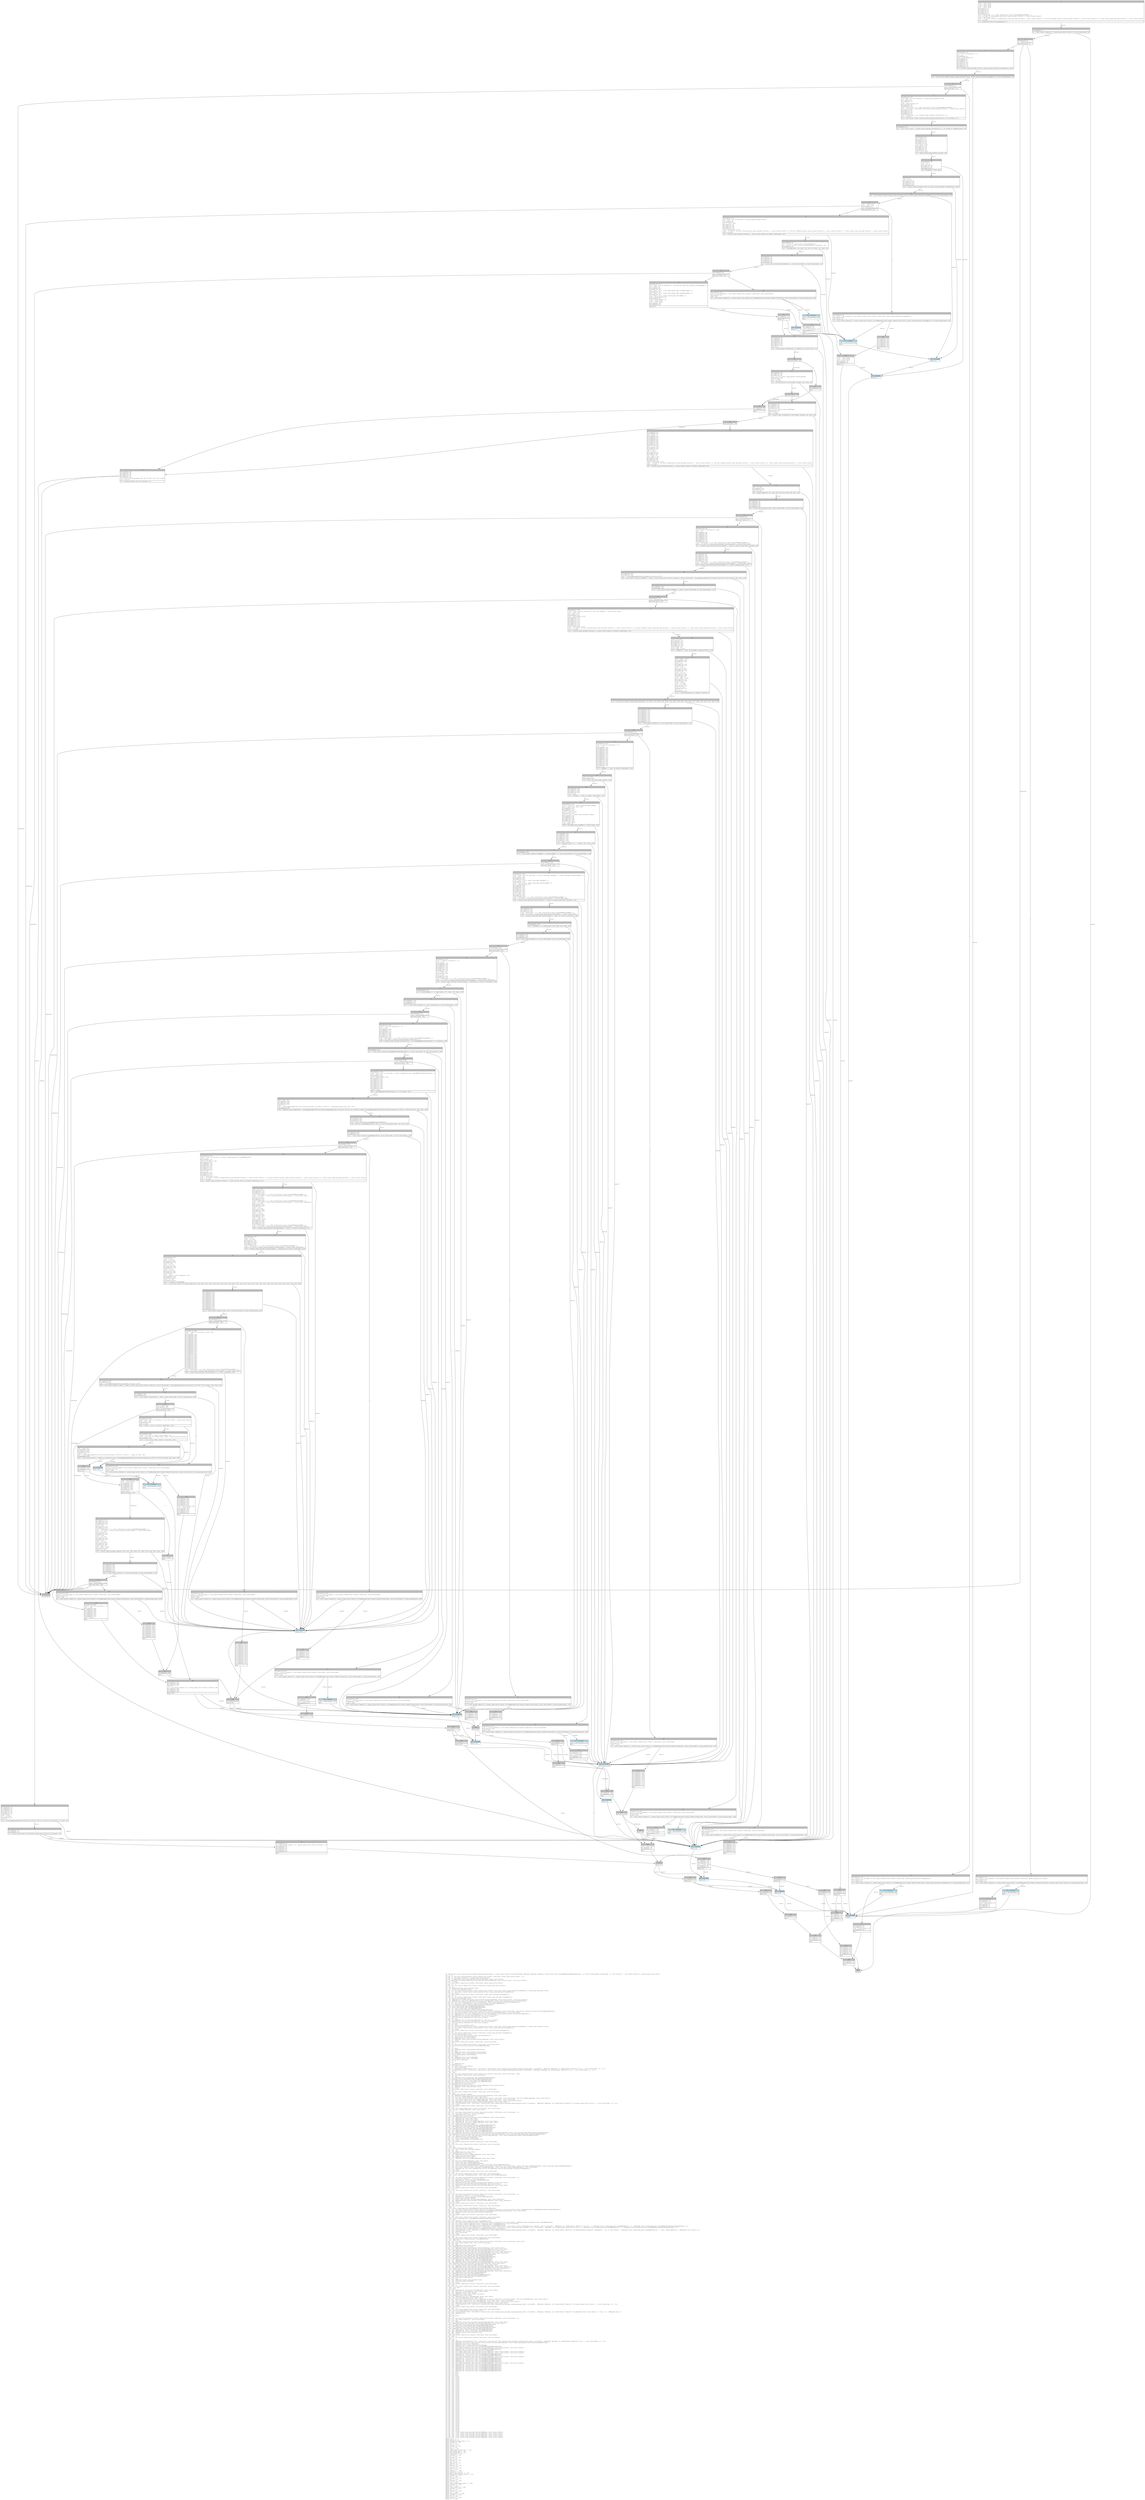 digraph Mir_0_11761 {
    graph [fontname="Courier, monospace"];
    node [fontname="Courier, monospace"];
    edge [fontname="Courier, monospace"];
    label=<fn instructions::user::handle_place_and_make_signed_msg_perp_order(_1: anchor_lang::context::Context&lt;ReErased, ReErased, ReErased, ReErased, instructions::user::PlaceAndMakeSignedMsg&lt;ReErased&gt;&gt;, _2: state::order_params::OrderParams, _3: [u8; 8_usize]) -&gt; std::result::Result&lt;(), anchor_lang::error::Error&gt;<br align="left"/>let _4: ();<br align="left"/>let mut _5: std::ops::ControlFlow&lt;std::result::Result&lt;std::convert::Infallible, anchor_lang::error::Error&gt;, ()&gt;;<br align="left"/>let mut _6: std::result::Result&lt;(), anchor_lang::error::Error&gt;;<br align="left"/>let mut _7: &amp;ReErased anchor_lang::prelude::Account&lt;ReErased, state::state::State&gt;;<br align="left"/>let _8: &amp;ReErased std::boxed::Box&lt;anchor_lang::prelude::Account&lt;ReErased, state::state::State&gt;, std::alloc::Global&gt;;<br align="left"/>let mut _9: isize;<br align="left"/>let _10: std::result::Result&lt;std::convert::Infallible, anchor_lang::error::Error&gt;;<br align="left"/>let mut _11: !;<br align="left"/>let mut _12: std::result::Result&lt;std::convert::Infallible, anchor_lang::error::Error&gt;;<br align="left"/>let _13: ();<br align="left"/>let _14: &amp;ReErased anchor_lang::prelude::Clock;<br align="left"/>let _15: anchor_lang::prelude::Clock;<br align="left"/>let mut _16: std::ops::ControlFlow&lt;std::result::Result&lt;std::convert::Infallible, anchor_lang::prelude::ProgramError&gt;, anchor_lang::prelude::Clock&gt;;<br align="left"/>let mut _17: std::result::Result&lt;anchor_lang::prelude::Clock, anchor_lang::prelude::ProgramError&gt;;<br align="left"/>let mut _18: isize;<br align="left"/>let _19: std::result::Result&lt;std::convert::Infallible, anchor_lang::prelude::ProgramError&gt;;<br align="left"/>let mut _20: !;<br align="left"/>let mut _21: std::result::Result&lt;std::convert::Infallible, anchor_lang::prelude::ProgramError&gt;;<br align="left"/>let _22: anchor_lang::prelude::Clock;<br align="left"/>let _23: &amp;ReErased std::boxed::Box&lt;anchor_lang::prelude::Account&lt;ReErased, state::state::State&gt;, std::alloc::Global&gt;;<br align="left"/>let _24: &amp;ReErased mut std::iter::Peekable&lt;std::slice::Iter&lt;ReErased, anchor_lang::prelude::AccountInfo&lt;ReErased&gt;&gt;&gt;;<br align="left"/>let mut _25: std::iter::Peekable&lt;std::slice::Iter&lt;ReErased, anchor_lang::prelude::AccountInfo&lt;ReErased&gt;&gt;&gt;;<br align="left"/>let mut _26: std::slice::Iter&lt;ReErased, anchor_lang::prelude::AccountInfo&lt;ReErased&gt;&gt;;<br align="left"/>let mut _27: &amp;ReErased [anchor_lang::prelude::AccountInfo&lt;ReErased&gt;];<br align="left"/>let _28: state::perp_market_map::PerpMarketMap&lt;ReErased&gt;;<br align="left"/>let _29: state::spot_market_map::SpotMarketMap&lt;ReErased&gt;;<br align="left"/>let mut _30: state::oracle_map::OracleMap&lt;ReErased&gt;;<br align="left"/>let mut _31: instructions::optional_accounts::AccountMaps&lt;ReErased&gt;;<br align="left"/>let mut _32: std::ops::ControlFlow&lt;std::result::Result&lt;std::convert::Infallible, error::ErrorCode&gt;, instructions::optional_accounts::AccountMaps&lt;ReErased&gt;&gt;;<br align="left"/>let mut _33: std::result::Result&lt;instructions::optional_accounts::AccountMaps&lt;ReErased&gt;, error::ErrorCode&gt;;<br align="left"/>let mut _34: &amp;ReErased mut std::iter::Peekable&lt;std::slice::Iter&lt;ReErased, anchor_lang::prelude::AccountInfo&lt;ReErased&gt;&gt;&gt;;<br align="left"/>let mut _35: &amp;ReErased std::collections::BTreeSet&lt;u16, std::alloc::Global&gt;;<br align="left"/>let _36: &amp;ReErased std::collections::BTreeSet&lt;u16, std::alloc::Global&gt;;<br align="left"/>let _37: std::collections::BTreeSet&lt;u16, std::alloc::Global&gt;;<br align="left"/>let mut _38: u16;<br align="left"/>let mut _39: &amp;ReErased std::collections::BTreeSet&lt;u16, std::alloc::Global&gt;;<br align="left"/>let _40: &amp;ReErased std::collections::BTreeSet&lt;u16, std::alloc::Global&gt;;<br align="left"/>let _41: std::collections::BTreeSet&lt;u16, std::alloc::Global&gt;;<br align="left"/>let mut _42: u64;<br align="left"/>let mut _43: anchor_lang::prelude::Clock;<br align="left"/>let mut _44: std::ops::ControlFlow&lt;std::result::Result&lt;std::convert::Infallible, anchor_lang::prelude::ProgramError&gt;, anchor_lang::prelude::Clock&gt;;<br align="left"/>let mut _45: std::result::Result&lt;anchor_lang::prelude::Clock, anchor_lang::prelude::ProgramError&gt;;<br align="left"/>let mut _46: isize;<br align="left"/>let _47: std::result::Result&lt;std::convert::Infallible, anchor_lang::prelude::ProgramError&gt;;<br align="left"/>let mut _48: !;<br align="left"/>let mut _49: std::result::Result&lt;std::convert::Infallible, anchor_lang::prelude::ProgramError&gt;;<br align="left"/>let _50: anchor_lang::prelude::Clock;<br align="left"/>let mut _51: std::option::Option&lt;state::state::OracleGuardRails&gt;;<br align="left"/>let mut _52: state::state::OracleGuardRails;<br align="left"/>let mut _53: &amp;ReErased state::state::State;<br align="left"/>let mut _54: &amp;ReErased anchor_lang::prelude::Account&lt;ReErased, state::state::State&gt;;<br align="left"/>let mut _55: isize;<br align="left"/>let _56: std::result::Result&lt;std::convert::Infallible, error::ErrorCode&gt;;<br align="left"/>let mut _57: !;<br align="left"/>let mut _58: std::result::Result&lt;std::convert::Infallible, error::ErrorCode&gt;;<br align="left"/>let _59: instructions::optional_accounts::AccountMaps&lt;ReErased&gt;;<br align="left"/>let _60: ();<br align="left"/>let mut _61: bool;<br align="left"/>let mut _62: &amp;ReErased state::order_params::OrderParams;<br align="left"/>let mut _63: bool;<br align="left"/>let mut _64: &amp;ReErased state::order_params::PostOnlyParam;<br align="left"/>let mut _65: &amp;ReErased state::order_params::PostOnlyParam;<br align="left"/>let _66: state::order_params::PostOnlyParam;<br align="left"/>let mut _67: bool;<br align="left"/>let mut _68: &amp;ReErased state::user::OrderType;<br align="left"/>let mut _69: &amp;ReErased state::user::OrderType;<br align="left"/>let _70: state::user::OrderType;<br align="left"/>let mut _71: !;<br align="left"/>let _72: ();<br align="left"/>let mut _73: &amp;ReErased str;<br align="left"/>let _74: &amp;ReErased str;<br align="left"/>let mut _75: anchor_lang::error::Error;<br align="left"/>let mut _76: error::ErrorCode;<br align="left"/>let mut _77: &amp;ReErased Closure(DefId(0:11767 ~ drift[d311]::instructions::user::handle_place_and_make_signed_msg_perp_order::{closure#2}), [ReErased, ReErased, i8, Binder(extern &quot;RustCall&quot; fn(()) -&gt; error::ErrorCode, []), ()]);<br align="left"/>let _78: Closure(DefId(0:11767 ~ drift[d311]::instructions::user::handle_place_and_make_signed_msg_perp_order::{closure#2}), [ReErased, ReErased, i8, Binder(extern &quot;RustCall&quot; fn(()) -&gt; error::ErrorCode, []), ()]);<br align="left"/>let mut _79: ();<br align="left"/>let _80: i128;<br align="left"/>let mut _81: std::ops::ControlFlow&lt;std::result::Result&lt;std::convert::Infallible, error::ErrorCode&gt;, i128&gt;;<br align="left"/>let mut _82: std::result::Result&lt;i128, error::ErrorCode&gt;;<br align="left"/>let mut _83: u16;<br align="left"/>let mut _84: &amp;ReErased state::perp_market_map::PerpMarketMap&lt;ReErased&gt;;<br align="left"/>let _85: &amp;ReErased state::perp_market_map::PerpMarketMap&lt;ReErased&gt;;<br align="left"/>let mut _86: &amp;ReErased mut state::oracle_map::OracleMap&lt;ReErased&gt;;<br align="left"/>let mut _87: &amp;ReErased mut state::oracle_map::OracleMap&lt;ReErased&gt;;<br align="left"/>let mut _88: &amp;ReErased state::state::State;<br align="left"/>let _89: &amp;ReErased state::state::State;<br align="left"/>let mut _90: &amp;ReErased anchor_lang::prelude::Account&lt;ReErased, state::state::State&gt;;<br align="left"/>let mut _91: &amp;ReErased anchor_lang::prelude::Clock;<br align="left"/>let mut _92: isize;<br align="left"/>let _93: std::result::Result&lt;std::convert::Infallible, error::ErrorCode&gt;;<br align="left"/>let mut _94: !;<br align="left"/>let mut _95: std::result::Result&lt;std::convert::Infallible, error::ErrorCode&gt;;<br align="left"/>let _96: i128;<br align="left"/>let _97: anchor_lang::prelude::Pubkey;<br align="left"/>let mut _98: &amp;ReErased anchor_lang::prelude::AccountLoader&lt;ReErased, state::user::User&gt;;<br align="left"/>let mut _99: std::cell::RefMut&lt;ReErased, state::user::User&gt;;<br align="left"/>let mut _100: std::ops::ControlFlow&lt;std::result::Result&lt;std::convert::Infallible, error::ErrorCode&gt;, std::cell::RefMut&lt;ReErased, state::user::User&gt;&gt;;<br align="left"/>let mut _101: std::result::Result&lt;std::cell::RefMut&lt;ReErased, state::user::User&gt;, error::ErrorCode&gt;;<br align="left"/>let mut _102: std::result::Result&lt;std::cell::RefMut&lt;ReErased, state::user::User&gt;, anchor_lang::error::Error&gt;;<br align="left"/>let mut _103: &amp;ReErased anchor_lang::prelude::AccountLoader&lt;ReErased, state::user::User&gt;;<br align="left"/>let mut _104: Closure(DefId(0:11768 ~ drift[d311]::instructions::user::handle_place_and_make_signed_msg_perp_order::{closure#3}), [ReErased, ReErased, i32, Binder(extern &quot;RustCall&quot; fn((anchor_lang::error::Error,)) -&gt; error::ErrorCode, []), ()]);<br align="left"/>let mut _105: isize;<br align="left"/>let _106: std::result::Result&lt;std::convert::Infallible, error::ErrorCode&gt;;<br align="left"/>let mut _107: !;<br align="left"/>let mut _108: std::result::Result&lt;std::convert::Infallible, error::ErrorCode&gt;;<br align="left"/>let _109: std::cell::RefMut&lt;ReErased, state::user::User&gt;;<br align="left"/>let _110: ();<br align="left"/>let mut _111: std::ops::ControlFlow&lt;std::result::Result&lt;std::convert::Infallible, error::ErrorCode&gt;, ()&gt;;<br align="left"/>let mut _112: std::result::Result&lt;(), error::ErrorCode&gt;;<br align="left"/>let mut _113: &amp;ReErased state::state::State;<br align="left"/>let _114: &amp;ReErased state::state::State;<br align="left"/>let mut _115: &amp;ReErased anchor_lang::prelude::Account&lt;ReErased, state::state::State&gt;;<br align="left"/>let mut _116: &amp;ReErased mut state::user::User;<br align="left"/>let mut _117: &amp;ReErased mut state::user::User;<br align="left"/>let mut _118: &amp;ReErased mut std::cell::RefMut&lt;ReErased, state::user::User&gt;;<br align="left"/>let mut _119: &amp;ReErased mut std::cell::RefMut&lt;ReErased, state::user::User&gt;;<br align="left"/>let mut _120: anchor_lang::prelude::Pubkey;<br align="left"/>let mut _121: &amp;ReErased state::perp_market_map::PerpMarketMap&lt;ReErased&gt;;<br align="left"/>let _122: &amp;ReErased state::perp_market_map::PerpMarketMap&lt;ReErased&gt;;<br align="left"/>let mut _123: &amp;ReErased state::spot_market_map::SpotMarketMap&lt;ReErased&gt;;<br align="left"/>let _124: &amp;ReErased state::spot_market_map::SpotMarketMap&lt;ReErased&gt;;<br align="left"/>let mut _125: &amp;ReErased mut state::oracle_map::OracleMap&lt;ReErased&gt;;<br align="left"/>let mut _126: &amp;ReErased mut state::oracle_map::OracleMap&lt;ReErased&gt;;<br align="left"/>let mut _127: &amp;ReErased std::option::Option&lt;anchor_lang::prelude::AccountLoader&lt;ReErased, state::high_leverage_mode_config::HighLeverageModeConfig&gt;&gt;;<br align="left"/>let _128: &amp;ReErased std::option::Option&lt;anchor_lang::prelude::AccountLoader&lt;ReErased, state::high_leverage_mode_config::HighLeverageModeConfig&gt;&gt;;<br align="left"/>let _129: std::option::Option&lt;anchor_lang::prelude::AccountLoader&lt;ReErased, state::high_leverage_mode_config::HighLeverageModeConfig&gt;&gt;;<br align="left"/>let mut _130: &amp;ReErased anchor_lang::prelude::Clock;<br align="left"/>let mut _131: state::order_params::OrderParams;<br align="left"/>let mut _132: state::order_params::PlaceOrderOptions;<br align="left"/>let mut _133: isize;<br align="left"/>let _134: std::result::Result&lt;std::convert::Infallible, error::ErrorCode&gt;;<br align="left"/>let mut _135: !;<br align="left"/>let mut _136: std::result::Result&lt;std::convert::Infallible, error::ErrorCode&gt;;<br align="left"/>let _137: ();<br align="left"/>let _138: u32;<br align="left"/>let _139: anchor_lang::prelude::Pubkey;<br align="left"/>let mut _140: (u32, anchor_lang::prelude::Pubkey);<br align="left"/>let mut _141: u32;<br align="left"/>let mut _142: &amp;ReErased state::user::User;<br align="left"/>let _143: &amp;ReErased state::user::User;<br align="left"/>let mut _144: &amp;ReErased std::cell::RefMut&lt;ReErased, state::user::User&gt;;<br align="left"/>let mut _145: anchor_lang::prelude::Pubkey;<br align="left"/>let mut _146: &amp;ReErased state::user::User;<br align="left"/>let mut _147: &amp;ReErased std::cell::RefMut&lt;ReErased, state::user::User&gt;;<br align="left"/>let _148: ();<br align="left"/>let mut _149: std::cell::RefMut&lt;ReErased, state::user::User&gt;;<br align="left"/>let mut _150: state::user_map::UserMap&lt;ReErased&gt;;<br align="left"/>let mut _151: state::user_map::UserStatsMap&lt;ReErased&gt;;<br align="left"/>let mut _152: (state::user_map::UserMap&lt;ReErased&gt;, state::user_map::UserStatsMap&lt;ReErased&gt;);<br align="left"/>let mut _153: std::ops::ControlFlow&lt;std::result::Result&lt;std::convert::Infallible, error::ErrorCode&gt;, (state::user_map::UserMap&lt;ReErased&gt;, state::user_map::UserStatsMap&lt;ReErased&gt;)&gt;;<br align="left"/>let mut _154: std::result::Result&lt;(state::user_map::UserMap&lt;ReErased&gt;, state::user_map::UserStatsMap&lt;ReErased&gt;), error::ErrorCode&gt;;<br align="left"/>let mut _155: &amp;ReErased mut std::iter::Peekable&lt;std::slice::Iter&lt;ReErased, anchor_lang::prelude::AccountInfo&lt;ReErased&gt;&gt;&gt;;<br align="left"/>let mut _156: isize;<br align="left"/>let _157: std::result::Result&lt;std::convert::Infallible, error::ErrorCode&gt;;<br align="left"/>let mut _158: !;<br align="left"/>let mut _159: std::result::Result&lt;std::convert::Infallible, error::ErrorCode&gt;;<br align="left"/>let _160: (state::user_map::UserMap&lt;ReErased&gt;, state::user_map::UserStatsMap&lt;ReErased&gt;);<br align="left"/>let _161: ();<br align="left"/>let mut _162: std::ops::ControlFlow&lt;std::result::Result&lt;std::convert::Infallible, error::ErrorCode&gt;, ()&gt;;<br align="left"/>let mut _163: std::result::Result&lt;(), error::ErrorCode&gt;;<br align="left"/>let mut _164: &amp;ReErased mut state::user_map::UserMap&lt;ReErased&gt;;<br align="left"/>let mut _165: anchor_lang::prelude::Pubkey;<br align="left"/>let mut _166: &amp;ReErased anchor_lang::prelude::AccountLoader&lt;ReErased, state::user::User&gt;;<br align="left"/>let mut _167: anchor_lang::prelude::AccountLoader&lt;ReErased, state::user::User&gt;;<br align="left"/>let mut _168: &amp;ReErased anchor_lang::prelude::AccountLoader&lt;ReErased, state::user::User&gt;;<br align="left"/>let mut _169: isize;<br align="left"/>let _170: std::result::Result&lt;std::convert::Infallible, error::ErrorCode&gt;;<br align="left"/>let mut _171: !;<br align="left"/>let mut _172: std::result::Result&lt;std::convert::Infallible, error::ErrorCode&gt;;<br align="left"/>let _173: ();<br align="left"/>let _174: ();<br align="left"/>let mut _175: std::ops::ControlFlow&lt;std::result::Result&lt;std::convert::Infallible, error::ErrorCode&gt;, ()&gt;;<br align="left"/>let mut _176: std::result::Result&lt;(), error::ErrorCode&gt;;<br align="left"/>let mut _177: &amp;ReErased mut state::user_map::UserStatsMap&lt;ReErased&gt;;<br align="left"/>let mut _178: anchor_lang::prelude::Pubkey;<br align="left"/>let mut _179: anchor_lang::prelude::AccountLoader&lt;ReErased, state::user::UserStats&gt;;<br align="left"/>let mut _180: &amp;ReErased anchor_lang::prelude::AccountLoader&lt;ReErased, state::user::UserStats&gt;;<br align="left"/>let mut _181: isize;<br align="left"/>let _182: std::result::Result&lt;std::convert::Infallible, error::ErrorCode&gt;;<br align="left"/>let mut _183: !;<br align="left"/>let mut _184: std::result::Result&lt;std::convert::Infallible, error::ErrorCode&gt;;<br align="left"/>let _185: ();<br align="left"/>let _186: state::signed_msg_user::SignedMsgUserOrdersZeroCopy&lt;ReErased&gt;;<br align="left"/>let mut _187: std::ops::ControlFlow&lt;std::result::Result&lt;std::convert::Infallible, error::ErrorCode&gt;, state::signed_msg_user::SignedMsgUserOrdersZeroCopy&lt;ReErased&gt;&gt;;<br align="left"/>let mut _188: std::result::Result&lt;state::signed_msg_user::SignedMsgUserOrdersZeroCopy&lt;ReErased&gt;, error::ErrorCode&gt;;<br align="left"/>let mut _189: &amp;ReErased anchor_lang::prelude::AccountInfo&lt;ReErased&gt;;<br align="left"/>let mut _190: isize;<br align="left"/>let _191: std::result::Result&lt;std::convert::Infallible, error::ErrorCode&gt;;<br align="left"/>let mut _192: !;<br align="left"/>let mut _193: std::result::Result&lt;std::convert::Infallible, error::ErrorCode&gt;;<br align="left"/>let _194: state::signed_msg_user::SignedMsgUserOrdersZeroCopy&lt;ReErased&gt;;<br align="left"/>let _195: u32;<br align="left"/>let mut _196: &amp;ReErased state::signed_msg_user::SignedMsgOrderId;<br align="left"/>let mut _197: std::ops::ControlFlow&lt;std::result::Result&lt;std::convert::Infallible, error::ErrorCode&gt;, &amp;ReErased state::signed_msg_user::SignedMsgOrderId&gt;;<br align="left"/>let mut _198: std::result::Result&lt;&amp;ReErased state::signed_msg_user::SignedMsgOrderId, error::ErrorCode&gt;;<br align="left"/>let mut _199: std::option::Option&lt;&amp;ReErased state::signed_msg_user::SignedMsgOrderId&gt;;<br align="left"/>let mut _200: &amp;ReErased mut std::iter::Map&lt;std::ops::Range&lt;u32&gt;, Closure(DefId(0:3960 ~ drift[d311]::state::signed_msg_user::{impl#3}::iter::{closure#0}), [ReErased, i16, Binder(extern &quot;RustCall&quot; fn((u32,)) -&gt; &amp;ReErased state::signed_msg_user::SignedMsgOrderId, []), (&amp;ReErased state::signed_msg_user::SignedMsgUserOrdersZeroCopy&lt;ReErased&gt;,)])&gt;;<br align="left"/>let mut _201: std::iter::Map&lt;std::ops::Range&lt;u32&gt;, Closure(DefId(0:3960 ~ drift[d311]::state::signed_msg_user::{impl#3}::iter::{closure#0}), [ReErased, i16, Binder(extern &quot;RustCall&quot; fn((u32,)) -&gt; &amp;ReErased state::signed_msg_user::SignedMsgOrderId, []), (&amp;ReErased state::signed_msg_user::SignedMsgUserOrdersZeroCopy&lt;ReErased&gt;,)])&gt;;<br align="left"/>let mut _202: &amp;ReErased state::signed_msg_user::SignedMsgUserOrdersZeroCopy&lt;ReErased&gt;;<br align="left"/>let mut _203: Closure(DefId(0:11765 ~ drift[d311]::instructions::user::handle_place_and_make_signed_msg_perp_order::{closure#0}), [ReErased, ReErased, i16, Binder(extern &quot;RustCall&quot; fn((&amp;ReBound(DebruijnIndex(0), BoundRegion { var: 0, kind: BrAnon }) &amp;ReErased state::signed_msg_user::SignedMsgOrderId,)) -&gt; bool, [Region(BrAnon)]), (&amp;ReErased [u8; 8_usize],)]);<br align="left"/>let mut _204: &amp;ReErased [u8; 8_usize];<br align="left"/>let mut _205: error::ErrorCode;<br align="left"/>let mut _206: isize;<br align="left"/>let _207: std::result::Result&lt;std::convert::Infallible, error::ErrorCode&gt;;<br align="left"/>let mut _208: !;<br align="left"/>let mut _209: std::result::Result&lt;std::convert::Infallible, error::ErrorCode&gt;;<br align="left"/>let _210: &amp;ReErased state::signed_msg_user::SignedMsgOrderId;<br align="left"/>let _211: (u64, u64);<br align="left"/>let mut _212: std::ops::ControlFlow&lt;std::result::Result&lt;std::convert::Infallible, error::ErrorCode&gt;, (u64, u64)&gt;;<br align="left"/>let mut _213: std::result::Result&lt;(u64, u64), error::ErrorCode&gt;;<br align="left"/>let mut _214: u32;<br align="left"/>let mut _215: &amp;ReErased state::state::State;<br align="left"/>let _216: &amp;ReErased state::state::State;<br align="left"/>let mut _217: &amp;ReErased anchor_lang::prelude::Account&lt;ReErased, state::state::State&gt;;<br align="left"/>let mut _218: &amp;ReErased anchor_lang::prelude::AccountLoader&lt;ReErased, state::user::User&gt;;<br align="left"/>let _219: &amp;ReErased anchor_lang::prelude::AccountLoader&lt;ReErased, state::user::User&gt;;<br align="left"/>let mut _220: &amp;ReErased anchor_lang::prelude::AccountLoader&lt;ReErased, state::user::UserStats&gt;;<br align="left"/>let _221: &amp;ReErased anchor_lang::prelude::AccountLoader&lt;ReErased, state::user::UserStats&gt;;<br align="left"/>let mut _222: &amp;ReErased state::spot_market_map::SpotMarketMap&lt;ReErased&gt;;<br align="left"/>let _223: &amp;ReErased state::spot_market_map::SpotMarketMap&lt;ReErased&gt;;<br align="left"/>let mut _224: &amp;ReErased state::perp_market_map::PerpMarketMap&lt;ReErased&gt;;<br align="left"/>let _225: &amp;ReErased state::perp_market_map::PerpMarketMap&lt;ReErased&gt;;<br align="left"/>let mut _226: &amp;ReErased mut state::oracle_map::OracleMap&lt;ReErased&gt;;<br align="left"/>let mut _227: &amp;ReErased mut state::oracle_map::OracleMap&lt;ReErased&gt;;<br align="left"/>let mut _228: &amp;ReErased anchor_lang::prelude::AccountLoader&lt;ReErased, state::user::User&gt;;<br align="left"/>let _229: &amp;ReErased anchor_lang::prelude::AccountLoader&lt;ReErased, state::user::User&gt;;<br align="left"/>let _230: anchor_lang::prelude::AccountLoader&lt;ReErased, state::user::User&gt;;<br align="left"/>let mut _231: &amp;ReErased anchor_lang::prelude::AccountLoader&lt;ReErased, state::user::User&gt;;<br align="left"/>let mut _232: &amp;ReErased anchor_lang::prelude::AccountLoader&lt;ReErased, state::user::UserStats&gt;;<br align="left"/>let _233: &amp;ReErased anchor_lang::prelude::AccountLoader&lt;ReErased, state::user::UserStats&gt;;<br align="left"/>let _234: anchor_lang::prelude::AccountLoader&lt;ReErased, state::user::UserStats&gt;;<br align="left"/>let mut _235: &amp;ReErased anchor_lang::prelude::AccountLoader&lt;ReErased, state::user::UserStats&gt;;<br align="left"/>let mut _236: &amp;ReErased state::user_map::UserMap&lt;ReErased&gt;;<br align="left"/>let _237: &amp;ReErased state::user_map::UserMap&lt;ReErased&gt;;<br align="left"/>let mut _238: &amp;ReErased state::user_map::UserStatsMap&lt;ReErased&gt;;<br align="left"/>let _239: &amp;ReErased state::user_map::UserStatsMap&lt;ReErased&gt;;<br align="left"/>let mut _240: std::option::Option&lt;u32&gt;;<br align="left"/>let mut _241: u32;<br align="left"/>let mut _242: &amp;ReErased anchor_lang::prelude::Clock;<br align="left"/>let mut _243: state::fill_mode::FillMode;<br align="left"/>let mut _244: isize;<br align="left"/>let _245: std::result::Result&lt;std::convert::Infallible, error::ErrorCode&gt;;<br align="left"/>let mut _246: !;<br align="left"/>let mut _247: std::result::Result&lt;std::convert::Infallible, error::ErrorCode&gt;;<br align="left"/>let _248: (u64, u64);<br align="left"/>let _249: bool;<br align="left"/>let mut _250: &amp;ReErased mut std::slice::Iter&lt;ReErased, state::user::Order&gt;;<br align="left"/>let mut _251: std::slice::Iter&lt;ReErased, state::user::Order&gt;;<br align="left"/>let mut _252: &amp;ReErased [state::user::Order];<br align="left"/>let mut _253: &amp;ReErased [state::user::Order; 32_usize];<br align="left"/>let _254: &amp;ReErased state::user::User;<br align="left"/>let mut _255: &amp;ReErased std::cell::Ref&lt;ReErased, state::user::User&gt;;<br align="left"/>let _256: std::cell::Ref&lt;ReErased, state::user::User&gt;;<br align="left"/>let mut _257: std::ops::ControlFlow&lt;std::result::Result&lt;std::convert::Infallible, error::ErrorCode&gt;, std::cell::Ref&lt;ReErased, state::user::User&gt;&gt;;<br align="left"/>let mut _258: std::result::Result&lt;std::cell::Ref&lt;ReErased, state::user::User&gt;, error::ErrorCode&gt;;<br align="left"/>let mut _259: std::result::Result&lt;std::cell::Ref&lt;ReErased, state::user::User&gt;, anchor_lang::error::Error&gt;;<br align="left"/>let mut _260: &amp;ReErased anchor_lang::prelude::AccountLoader&lt;ReErased, state::user::User&gt;;<br align="left"/>let mut _261: Closure(DefId(0:11769 ~ drift[d311]::instructions::user::handle_place_and_make_signed_msg_perp_order::{closure#4}), [ReErased, ReErased, i32, Binder(extern &quot;RustCall&quot; fn((anchor_lang::error::Error,)) -&gt; error::ErrorCode, []), ()]);<br align="left"/>let mut _262: isize;<br align="left"/>let _263: std::result::Result&lt;std::convert::Infallible, error::ErrorCode&gt;;<br align="left"/>let mut _264: !;<br align="left"/>let mut _265: std::result::Result&lt;std::convert::Infallible, error::ErrorCode&gt;;<br align="left"/>let _266: std::cell::Ref&lt;ReErased, state::user::User&gt;;<br align="left"/>let mut _267: Closure(DefId(0:11766 ~ drift[d311]::instructions::user::handle_place_and_make_signed_msg_perp_order::{closure#1}), [ReErased, ReErased, i16, Binder(extern &quot;RustCall&quot; fn((&amp;ReErased state::user::Order,)) -&gt; bool, []), (&amp;ReErased u32,)]);<br align="left"/>let mut _268: &amp;ReErased u32;<br align="left"/>let _269: ();<br align="left"/>let mut _270: bool;<br align="left"/>let _271: ();<br align="left"/>let mut _272: std::ops::ControlFlow&lt;std::result::Result&lt;std::convert::Infallible, error::ErrorCode&gt;, ()&gt;;<br align="left"/>let mut _273: std::result::Result&lt;(), error::ErrorCode&gt;;<br align="left"/>let mut _274: u32;<br align="left"/>let mut _275: &amp;ReErased anchor_lang::prelude::AccountLoader&lt;ReErased, state::user::User&gt;;<br align="left"/>let _276: &amp;ReErased anchor_lang::prelude::AccountLoader&lt;ReErased, state::user::User&gt;;<br align="left"/>let mut _277: &amp;ReErased state::perp_market_map::PerpMarketMap&lt;ReErased&gt;;<br align="left"/>let _278: &amp;ReErased state::perp_market_map::PerpMarketMap&lt;ReErased&gt;;<br align="left"/>let mut _279: &amp;ReErased state::spot_market_map::SpotMarketMap&lt;ReErased&gt;;<br align="left"/>let _280: &amp;ReErased state::spot_market_map::SpotMarketMap&lt;ReErased&gt;;<br align="left"/>let mut _281: &amp;ReErased mut state::oracle_map::OracleMap&lt;ReErased&gt;;<br align="left"/>let mut _282: &amp;ReErased mut state::oracle_map::OracleMap&lt;ReErased&gt;;<br align="left"/>let mut _283: &amp;ReErased anchor_lang::prelude::Clock;<br align="left"/>let mut _284: isize;<br align="left"/>let _285: std::result::Result&lt;std::convert::Infallible, error::ErrorCode&gt;;<br align="left"/>let mut _286: !;<br align="left"/>let mut _287: std::result::Result&lt;std::convert::Infallible, error::ErrorCode&gt;;<br align="left"/>let _288: ();<br align="left"/>let mut _289: ();<br align="left"/>let mut _290: &amp;ReErased Closure(DefId(0:11767 ~ drift[d311]::instructions::user::handle_place_and_make_signed_msg_perp_order::{closure#2}), [ReErased, ReErased, i8, Binder(extern &quot;RustCall&quot; fn(()) -&gt; error::ErrorCode, []), ()]);<br align="left"/>let mut _291: &amp;ReErased std::option::Option&lt;anchor_lang::prelude::AccountLoader&lt;ReErased, state::high_leverage_mode_config::HighLeverageModeConfig&gt;&gt;;<br align="left"/>let mut _292: &amp;ReErased state::user::OrderType;<br align="left"/>let mut _293: &amp;ReErased state::order_params::PostOnlyParam;<br align="left"/>let mut _294: &amp;ReErased mut instructions::user::PlaceAndMakeSignedMsg&lt;ReErased&gt;;<br align="left"/>let mut _295: std::boxed::Box&lt;anchor_lang::prelude::Account&lt;ReErased, state::state::State&gt;, std::alloc::Global&gt;;<br align="left"/>let mut _296: &amp;ReErased mut instructions::user::PlaceAndMakeSignedMsg&lt;ReErased&gt;;<br align="left"/>let mut _297: &amp;ReErased [anchor_lang::prelude::AccountInfo&lt;ReErased&gt;];<br align="left"/>let mut _298: std::boxed::Box&lt;anchor_lang::prelude::Account&lt;ReErased, state::state::State&gt;, std::alloc::Global&gt;;<br align="left"/>let mut _299: std::boxed::Box&lt;anchor_lang::prelude::Account&lt;ReErased, state::state::State&gt;, std::alloc::Global&gt;;<br align="left"/>let mut _300: &amp;ReErased mut instructions::user::PlaceAndMakeSignedMsg&lt;ReErased&gt;;<br align="left"/>let mut _301: &amp;ReErased mut instructions::user::PlaceAndMakeSignedMsg&lt;ReErased&gt;;<br align="left"/>let mut _302: std::boxed::Box&lt;anchor_lang::prelude::Account&lt;ReErased, state::state::State&gt;, std::alloc::Global&gt;;<br align="left"/>let mut _303: &amp;ReErased mut instructions::user::PlaceAndMakeSignedMsg&lt;ReErased&gt;;<br align="left"/>let mut _304: &amp;ReErased mut instructions::user::PlaceAndMakeSignedMsg&lt;ReErased&gt;;<br align="left"/>let mut _305: &amp;ReErased mut instructions::user::PlaceAndMakeSignedMsg&lt;ReErased&gt;;<br align="left"/>let mut _306: &amp;ReErased mut instructions::user::PlaceAndMakeSignedMsg&lt;ReErased&gt;;<br align="left"/>let mut _307: std::boxed::Box&lt;anchor_lang::prelude::Account&lt;ReErased, state::state::State&gt;, std::alloc::Global&gt;;<br align="left"/>let mut _308: &amp;ReErased mut instructions::user::PlaceAndMakeSignedMsg&lt;ReErased&gt;;<br align="left"/>let mut _309: &amp;ReErased mut instructions::user::PlaceAndMakeSignedMsg&lt;ReErased&gt;;<br align="left"/>let mut _310: &amp;ReErased mut instructions::user::PlaceAndMakeSignedMsg&lt;ReErased&gt;;<br align="left"/>let mut _311: &amp;ReErased mut instructions::user::PlaceAndMakeSignedMsg&lt;ReErased&gt;;<br align="left"/>let mut _312: &amp;ReErased mut instructions::user::PlaceAndMakeSignedMsg&lt;ReErased&gt;;<br align="left"/>let mut _313: &amp;ReErased mut instructions::user::PlaceAndMakeSignedMsg&lt;ReErased&gt;;<br align="left"/>let mut _314: bool;<br align="left"/>let mut _315: bool;<br align="left"/>let mut _316: bool;<br align="left"/>let mut _317: bool;<br align="left"/>let mut _318: isize;<br align="left"/>let mut _319: isize;<br align="left"/>let mut _320: isize;<br align="left"/>let mut _321: isize;<br align="left"/>let mut _322: isize;<br align="left"/>let mut _323: isize;<br align="left"/>let mut _324: isize;<br align="left"/>let mut _325: isize;<br align="left"/>let mut _326: isize;<br align="left"/>let mut _327: isize;<br align="left"/>let mut _328: isize;<br align="left"/>let mut _329: isize;<br align="left"/>let mut _330: isize;<br align="left"/>let mut _331: isize;<br align="left"/>let mut _332: isize;<br align="left"/>let mut _333: isize;<br align="left"/>let mut _334: isize;<br align="left"/>let mut _335: isize;<br align="left"/>let mut _336: isize;<br align="left"/>let mut _337: isize;<br align="left"/>let mut _338: isize;<br align="left"/>let mut _339: isize;<br align="left"/>let mut _340: isize;<br align="left"/>let mut _341: isize;<br align="left"/>let mut _342: isize;<br align="left"/>let mut _343: isize;<br align="left"/>let mut _344: isize;<br align="left"/>let mut _345: isize;<br align="left"/>let mut _346: isize;<br align="left"/>let mut _347: isize;<br align="left"/>let mut _348: isize;<br align="left"/>let mut _349: isize;<br align="left"/>let mut _350: isize;<br align="left"/>let mut _351: isize;<br align="left"/>let mut _352: isize;<br align="left"/>let mut _353: isize;<br align="left"/>let mut _354: isize;<br align="left"/>let mut _355: isize;<br align="left"/>let mut _356: isize;<br align="left"/>let mut _357: isize;<br align="left"/>let mut _358: isize;<br align="left"/>let mut _359: isize;<br align="left"/>let mut _360: isize;<br align="left"/>let mut _361: *const anchor_lang::prelude::Account&lt;ReErased, state::state::State&gt;;<br align="left"/>let mut _362: *const anchor_lang::prelude::Account&lt;ReErased, state::state::State&gt;;<br align="left"/>let mut _363: *const anchor_lang::prelude::Account&lt;ReErased, state::state::State&gt;;<br align="left"/>let mut _364: *const anchor_lang::prelude::Account&lt;ReErased, state::state::State&gt;;<br align="left"/>let mut _365: *const anchor_lang::prelude::Account&lt;ReErased, state::state::State&gt;;<br align="left"/>debug ctx =&gt; _1;<br align="left"/>debug params =&gt; _2;<br align="left"/>debug signed_msg_order_uuid =&gt; _3;<br align="left"/>debug residual =&gt; _10;<br align="left"/>debug val =&gt; _13;<br align="left"/>debug clock =&gt; _14;<br align="left"/>debug residual =&gt; _19;<br align="left"/>debug val =&gt; _22;<br align="left"/>debug state =&gt; _23;<br align="left"/>debug remaining_accounts_iter =&gt; _24;<br align="left"/>debug perp_market_map =&gt; _28;<br align="left"/>debug spot_market_map =&gt; _29;<br align="left"/>debug oracle_map =&gt; _30;<br align="left"/>debug residual =&gt; _47;<br align="left"/>debug val =&gt; _50;<br align="left"/>debug residual =&gt; _56;<br align="left"/>debug val =&gt; _59;<br align="left"/>debug residual =&gt; _93;<br align="left"/>debug val =&gt; _96;<br align="left"/>debug user_key =&gt; _97;<br align="left"/>debug user =&gt; _99;<br align="left"/>debug residual =&gt; _106;<br align="left"/>debug val =&gt; _109;<br align="left"/>debug residual =&gt; _134;<br align="left"/>debug val =&gt; _137;<br align="left"/>debug order_id =&gt; _138;<br align="left"/>debug authority =&gt; _139;<br align="left"/>debug makers_and_referrer =&gt; _150;<br align="left"/>debug makers_and_referrer_stats =&gt; _151;<br align="left"/>debug residual =&gt; _157;<br align="left"/>debug val =&gt; _160;<br align="left"/>debug residual =&gt; _170;<br align="left"/>debug val =&gt; _173;<br align="left"/>debug residual =&gt; _182;<br align="left"/>debug val =&gt; _185;<br align="left"/>debug taker_signed_msg_account =&gt; _186;<br align="left"/>debug residual =&gt; _191;<br align="left"/>debug val =&gt; _194;<br align="left"/>debug taker_order_id =&gt; _195;<br align="left"/>debug residual =&gt; _207;<br align="left"/>debug val =&gt; _210;<br align="left"/>debug residual =&gt; _245;<br align="left"/>debug val =&gt; _248;<br align="left"/>debug order_exists =&gt; _249;<br align="left"/>debug residual =&gt; _263;<br align="left"/>debug val =&gt; _266;<br align="left"/>debug residual =&gt; _285;<br align="left"/>debug val =&gt; _288;<br align="left"/>>;
    bb0__0_11761 [shape="none", label=<<table border="0" cellborder="1" cellspacing="0"><tr><td bgcolor="gray" align="center" colspan="1">0</td></tr><tr><td align="left" balign="left">_314 = const false<br/>_316 = const false<br/>_315 = const false<br/>_317 = const false<br/>StorageLive(_4)<br/>StorageLive(_5)<br/>StorageLive(_6)<br/>StorageLive(_7)<br/>StorageLive(_8)<br/>_294 = deref_copy (_1.1: &amp;mut instructions::user::PlaceAndMakeSignedMsg&lt;'_&gt;)<br/>_8 = &amp;((*_294).0: std::boxed::Box&lt;anchor_lang::prelude::Account&lt;'_, state::state::State&gt;&gt;)<br/>_295 = deref_copy (*_8)<br/>_361 = (((_295.0: std::ptr::Unique&lt;anchor_lang::prelude::Account&lt;'_, state::state::State&gt;&gt;).0: std::ptr::NonNull&lt;anchor_lang::prelude::Account&lt;'_, state::state::State&gt;&gt;).0: *const anchor_lang::prelude::Account&lt;'_, state::state::State&gt;)<br/>_7 = &amp;(*_361)<br/></td></tr><tr><td align="left">_6 = constraints::fill_not_paused(move _7)</td></tr></table>>];
    bb1__0_11761 [shape="none", label=<<table border="0" cellborder="1" cellspacing="0"><tr><td bgcolor="gray" align="center" colspan="1">1</td></tr><tr><td align="left" balign="left">StorageDead(_7)<br/></td></tr><tr><td align="left">_5 = &lt;std::result::Result&lt;(), anchor_lang::error::Error&gt; as Try&gt;::branch(move _6)</td></tr></table>>];
    bb2__0_11761 [shape="none", label=<<table border="0" cellborder="1" cellspacing="0"><tr><td bgcolor="gray" align="center" colspan="1">2</td></tr><tr><td align="left" balign="left">StorageDead(_6)<br/>_9 = discriminant(_5)<br/></td></tr><tr><td align="left">switchInt(move _9)</td></tr></table>>];
    bb3__0_11761 [shape="none", label=<<table border="0" cellborder="1" cellspacing="0"><tr><td bgcolor="gray" align="center" colspan="1">3</td></tr><tr><td align="left" balign="left">StorageLive(_13)<br/>_13 = ((_5 as Continue).0: ())<br/>_4 = _13<br/>StorageDead(_13)<br/>_318 = discriminant(_5)<br/>StorageDead(_8)<br/>StorageDead(_5)<br/>StorageDead(_4)<br/>StorageLive(_14)<br/>StorageLive(_15)<br/>StorageLive(_16)<br/>StorageLive(_17)<br/></td></tr><tr><td align="left">_17 = &lt;anchor_lang::prelude::Clock as anchor_lang::prelude::SolanaSysvar&gt;::get()</td></tr></table>>];
    bb4__0_11761 [shape="none", label=<<table border="0" cellborder="1" cellspacing="0"><tr><td bgcolor="gray" align="center" colspan="1">4</td></tr><tr><td align="left">unreachable</td></tr></table>>];
    bb5__0_11761 [shape="none", label=<<table border="0" cellborder="1" cellspacing="0"><tr><td bgcolor="gray" align="center" colspan="1">5</td></tr><tr><td align="left" balign="left">StorageLive(_10)<br/>_10 = move ((_5 as Break).0: std::result::Result&lt;std::convert::Infallible, anchor_lang::error::Error&gt;)<br/>StorageLive(_12)<br/>_12 = move _10<br/></td></tr><tr><td align="left">_0 = &lt;std::result::Result&lt;(), anchor_lang::error::Error&gt; as FromResidual&lt;std::result::Result&lt;Infallible, anchor_lang::error::Error&gt;&gt;&gt;::from_residual(move _12)</td></tr></table>>];
    bb6__0_11761 [shape="none", label=<<table border="0" cellborder="1" cellspacing="0"><tr><td bgcolor="gray" align="center" colspan="1">6</td></tr><tr><td align="left" balign="left">StorageDead(_12)<br/>StorageDead(_10)<br/>_348 = discriminant(_5)<br/>StorageDead(_8)<br/>StorageDead(_5)<br/>StorageDead(_4)<br/></td></tr><tr><td align="left">goto</td></tr></table>>];
    bb7__0_11761 [shape="none", label=<<table border="0" cellborder="1" cellspacing="0"><tr><td bgcolor="gray" align="center" colspan="1">7</td></tr><tr><td align="left">_16 = &lt;std::result::Result&lt;anchor_lang::prelude::Clock, anchor_lang::prelude::ProgramError&gt; as Try&gt;::branch(move _17)</td></tr></table>>];
    bb8__0_11761 [shape="none", label=<<table border="0" cellborder="1" cellspacing="0"><tr><td bgcolor="gray" align="center" colspan="1">8</td></tr><tr><td align="left" balign="left">StorageDead(_17)<br/>_18 = discriminant(_16)<br/></td></tr><tr><td align="left">switchInt(move _18)</td></tr></table>>];
    bb9__0_11761 [shape="none", label=<<table border="0" cellborder="1" cellspacing="0"><tr><td bgcolor="gray" align="center" colspan="1">9</td></tr><tr><td align="left" balign="left">StorageLive(_22)<br/>_22 = move ((_16 as Continue).0: anchor_lang::prelude::Clock)<br/>_15 = move _22<br/>StorageDead(_22)<br/>_14 = &amp;_15<br/>_320 = discriminant(_16)<br/>StorageDead(_16)<br/>StorageLive(_23)<br/>_296 = deref_copy (_1.1: &amp;mut instructions::user::PlaceAndMakeSignedMsg&lt;'_&gt;)<br/>_23 = &amp;((*_296).0: std::boxed::Box&lt;anchor_lang::prelude::Account&lt;'_, state::state::State&gt;&gt;)<br/>StorageLive(_24)<br/>StorageLive(_25)<br/>StorageLive(_26)<br/>StorageLive(_27)<br/>_297 = deref_copy (_1.2: &amp;[anchor_lang::prelude::AccountInfo&lt;'_&gt;])<br/>_27 = &amp;(*_297)<br/></td></tr><tr><td align="left">_26 = core::slice::&lt;impl [anchor_lang::prelude::AccountInfo&lt;'_&gt;]&gt;::iter(move _27)</td></tr></table>>];
    bb10__0_11761 [shape="none", label=<<table border="0" cellborder="1" cellspacing="0"><tr><td bgcolor="gray" align="center" colspan="1">10</td></tr><tr><td align="left" balign="left">StorageLive(_19)<br/>_19 = move ((_16 as Break).0: std::result::Result&lt;std::convert::Infallible, anchor_lang::prelude::ProgramError&gt;)<br/>StorageLive(_21)<br/>_21 = move _19<br/></td></tr><tr><td align="left">_0 = &lt;std::result::Result&lt;(), anchor_lang::error::Error&gt; as FromResidual&lt;std::result::Result&lt;Infallible, anchor_lang::prelude::ProgramError&gt;&gt;&gt;::from_residual(move _21)</td></tr></table>>];
    bb11__0_11761 [shape="none", label=<<table border="0" cellborder="1" cellspacing="0"><tr><td bgcolor="gray" align="center" colspan="1">11</td></tr><tr><td align="left" balign="left">StorageDead(_21)<br/>StorageDead(_19)<br/>_346 = discriminant(_16)<br/>StorageDead(_16)<br/></td></tr><tr><td align="left">goto</td></tr></table>>];
    bb12__0_11761 [shape="none", label=<<table border="0" cellborder="1" cellspacing="0"><tr><td bgcolor="gray" align="center" colspan="1">12</td></tr><tr><td align="left" balign="left">StorageDead(_27)<br/></td></tr><tr><td align="left">_25 = &lt;std::slice::Iter&lt;'_, anchor_lang::prelude::AccountInfo&lt;'_&gt;&gt; as Iterator&gt;::peekable(move _26)</td></tr></table>>];
    bb13__0_11761 [shape="none", label=<<table border="0" cellborder="1" cellspacing="0"><tr><td bgcolor="gray" align="center" colspan="1">13</td></tr><tr><td align="left" balign="left">StorageDead(_26)<br/>_24 = &amp;mut _25<br/>StorageLive(_31)<br/>StorageLive(_32)<br/>StorageLive(_33)<br/>StorageLive(_34)<br/>_34 = &amp;mut (*_24)<br/>StorageLive(_35)<br/>StorageLive(_36)<br/>StorageLive(_37)<br/>StorageLive(_38)<br/>_38 = (_2.6: u16)<br/></td></tr><tr><td align="left">_37 = get_writable_perp_market_set(move _38)</td></tr></table>>];
    bb14__0_11761 [shape="none", label=<<table border="0" cellborder="1" cellspacing="0"><tr><td bgcolor="gray" align="center" colspan="1">14</td></tr><tr><td align="left" balign="left">StorageDead(_38)<br/>_36 = &amp;_37<br/>_35 = &amp;(*_36)<br/>StorageLive(_39)<br/>StorageLive(_40)<br/>StorageLive(_41)<br/></td></tr><tr><td align="left">_41 = BTreeSet::&lt;u16&gt;::new()</td></tr></table>>];
    bb15__0_11761 [shape="none", label=<<table border="0" cellborder="1" cellspacing="0"><tr><td bgcolor="gray" align="center" colspan="1">15</td></tr><tr><td align="left" balign="left">_40 = &amp;_41<br/>_39 = &amp;(*_40)<br/>StorageLive(_42)<br/>StorageLive(_43)<br/>StorageLive(_44)<br/>StorageLive(_45)<br/></td></tr><tr><td align="left">_45 = &lt;anchor_lang::prelude::Clock as anchor_lang::prelude::SolanaSysvar&gt;::get()</td></tr></table>>];
    bb16__0_11761 [shape="none", label=<<table border="0" cellborder="1" cellspacing="0"><tr><td bgcolor="gray" align="center" colspan="1">16</td></tr><tr><td align="left">_44 = &lt;std::result::Result&lt;anchor_lang::prelude::Clock, anchor_lang::prelude::ProgramError&gt; as Try&gt;::branch(move _45)</td></tr></table>>];
    bb17__0_11761 [shape="none", label=<<table border="0" cellborder="1" cellspacing="0"><tr><td bgcolor="gray" align="center" colspan="1">17</td></tr><tr><td align="left" balign="left">_315 = const true<br/>_316 = const true<br/>StorageDead(_45)<br/>_46 = discriminant(_44)<br/></td></tr><tr><td align="left">switchInt(move _46)</td></tr></table>>];
    bb18__0_11761 [shape="none", label=<<table border="0" cellborder="1" cellspacing="0"><tr><td bgcolor="gray" align="center" colspan="1">18</td></tr><tr><td align="left" balign="left">StorageLive(_50)<br/>_50 = move ((_44 as Continue).0: anchor_lang::prelude::Clock)<br/>_43 = move _50<br/>StorageDead(_50)<br/>_42 = (_43.0: u64)<br/>StorageLive(_51)<br/>StorageLive(_52)<br/>StorageLive(_53)<br/>StorageLive(_54)<br/>_298 = deref_copy (*_23)<br/>_362 = (((_298.0: std::ptr::Unique&lt;anchor_lang::prelude::Account&lt;'_, state::state::State&gt;&gt;).0: std::ptr::NonNull&lt;anchor_lang::prelude::Account&lt;'_, state::state::State&gt;&gt;).0: *const anchor_lang::prelude::Account&lt;'_, state::state::State&gt;)<br/>_54 = &amp;(*_362)<br/></td></tr><tr><td align="left">_53 = &lt;anchor_lang::prelude::Account&lt;'_, state::state::State&gt; as Deref&gt;::deref(move _54)</td></tr></table>>];
    bb19__0_11761 [shape="none", label=<<table border="0" cellborder="1" cellspacing="0"><tr><td bgcolor="gray" align="center" colspan="1">19</td></tr><tr><td align="left" balign="left">StorageLive(_47)<br/>_47 = move ((_44 as Break).0: std::result::Result&lt;std::convert::Infallible, anchor_lang::prelude::ProgramError&gt;)<br/>StorageLive(_49)<br/>_49 = move _47<br/></td></tr><tr><td align="left">_0 = &lt;std::result::Result&lt;(), anchor_lang::error::Error&gt; as FromResidual&lt;std::result::Result&lt;Infallible, anchor_lang::prelude::ProgramError&gt;&gt;&gt;::from_residual(move _49)</td></tr></table>>];
    bb20__0_11761 [shape="none", label=<<table border="0" cellborder="1" cellspacing="0"><tr><td bgcolor="gray" align="center" colspan="1">20</td></tr><tr><td align="left" balign="left">StorageDead(_49)<br/>StorageDead(_47)<br/>StorageDead(_42)<br/>StorageDead(_39)<br/>StorageDead(_35)<br/>StorageDead(_34)<br/>StorageDead(_33)<br/></td></tr><tr><td align="left">goto</td></tr></table>>];
    bb21__0_11761 [shape="none", label=<<table border="0" cellborder="1" cellspacing="0"><tr><td bgcolor="gray" align="center" colspan="1">21</td></tr><tr><td align="left" balign="left">StorageDead(_54)<br/>_52 = ((*_53).7: state::state::OracleGuardRails)<br/>_51 = Option::&lt;state::state::OracleGuardRails&gt;::Some(move _52)<br/>StorageDead(_52)<br/></td></tr><tr><td align="left">_33 = load_maps(move _34, move _35, move _39, move _42, move _51)</td></tr></table>>];
    bb22__0_11761 [shape="none", label=<<table border="0" cellborder="1" cellspacing="0"><tr><td bgcolor="gray" align="center" colspan="1">22</td></tr><tr><td align="left" balign="left">StorageDead(_51)<br/>StorageDead(_42)<br/>StorageDead(_39)<br/>StorageDead(_35)<br/>StorageDead(_34)<br/></td></tr><tr><td align="left">_32 = &lt;std::result::Result&lt;AccountMaps&lt;'_&gt;, error::ErrorCode&gt; as Try&gt;::branch(move _33)</td></tr></table>>];
    bb23__0_11761 [shape="none", label=<<table border="0" cellborder="1" cellspacing="0"><tr><td bgcolor="gray" align="center" colspan="1">23</td></tr><tr><td align="left" balign="left">StorageDead(_33)<br/>_55 = discriminant(_32)<br/></td></tr><tr><td align="left">switchInt(move _55)</td></tr></table>>];
    bb24__0_11761 [shape="none", label=<<table border="0" cellborder="1" cellspacing="0"><tr><td bgcolor="gray" align="center" colspan="1">24</td></tr><tr><td align="left" balign="left">StorageLive(_59)<br/>_59 = move ((_32 as Continue).0: instructions::optional_accounts::AccountMaps&lt;'_&gt;)<br/>_31 = move _59<br/>StorageDead(_59)<br/>StorageLive(_28)<br/>_28 = move (_31.0: state::perp_market_map::PerpMarketMap&lt;'_&gt;)<br/>StorageLive(_29)<br/>_29 = move (_31.1: state::spot_market_map::SpotMarketMap&lt;'_&gt;)<br/>StorageLive(_30)<br/>_30 = move (_31.2: state::oracle_map::OracleMap&lt;'_&gt;)<br/>_324 = discriminant(_32)<br/>StorageDead(_53)<br/>_326 = discriminant(_44)<br/>_315 = const false<br/>_316 = const false<br/>StorageDead(_44)<br/>StorageDead(_43)<br/></td></tr><tr><td align="left">drop(_41)</td></tr></table>>];
    bb25__0_11761 [shape="none", label=<<table border="0" cellborder="1" cellspacing="0"><tr><td bgcolor="gray" align="center" colspan="1">25</td></tr><tr><td align="left" balign="left">StorageLive(_56)<br/>_56 = ((_32 as Break).0: std::result::Result&lt;std::convert::Infallible, error::ErrorCode&gt;)<br/>StorageLive(_58)<br/>_58 = _56<br/></td></tr><tr><td align="left">_0 = &lt;std::result::Result&lt;(), anchor_lang::error::Error&gt; as FromResidual&lt;std::result::Result&lt;Infallible, error::ErrorCode&gt;&gt;&gt;::from_residual(move _58)</td></tr></table>>];
    bb26__0_11761 [shape="none", label=<<table border="0" cellborder="1" cellspacing="0"><tr><td bgcolor="gray" align="center" colspan="1">26</td></tr><tr><td align="left" balign="left">StorageDead(_58)<br/>StorageDead(_56)<br/>_322 = discriminant(_32)<br/>StorageDead(_53)<br/></td></tr><tr><td align="left">goto</td></tr></table>>];
    bb27__0_11761 [shape="none", label=<<table border="0" cellborder="1" cellspacing="0"><tr><td bgcolor="gray" align="center" colspan="1">27</td></tr><tr><td align="left" balign="left">StorageDead(_41)<br/>StorageDead(_40)<br/></td></tr><tr><td align="left">drop(_37)</td></tr></table>>];
    bb28__0_11761 [shape="none", label=<<table border="0" cellborder="1" cellspacing="0"><tr><td bgcolor="gray" align="center" colspan="1">28</td></tr><tr><td align="left" balign="left">StorageDead(_37)<br/>StorageDead(_36)<br/>StorageDead(_32)<br/>StorageDead(_31)<br/>StorageLive(_60)<br/>StorageLive(_61)<br/>StorageLive(_62)<br/>_62 = &amp;_2<br/></td></tr><tr><td align="left">_61 = order_params::OrderParams::is_immediate_or_cancel(move _62)</td></tr></table>>];
    bb29__0_11761 [shape="none", label=<<table border="0" cellborder="1" cellspacing="0"><tr><td bgcolor="gray" align="center" colspan="1">29</td></tr><tr><td align="left">switchInt(move _61)</td></tr></table>>];
    bb30__0_11761 [shape="none", label=<<table border="0" cellborder="1" cellspacing="0"><tr><td bgcolor="gray" align="center" colspan="1">30</td></tr><tr><td align="left" balign="left">StorageDead(_62)<br/>StorageLive(_63)<br/>StorageLive(_64)<br/>_64 = &amp;(_2.8: state::order_params::PostOnlyParam)<br/>StorageLive(_65)<br/>_293 = const _<br/>_65 = &amp;(*_293)<br/></td></tr><tr><td align="left">_63 = &lt;PostOnlyParam as PartialEq&gt;::eq(move _64, move _65)</td></tr></table>>];
    bb31__0_11761 [shape="none", label=<<table border="0" cellborder="1" cellspacing="0"><tr><td bgcolor="gray" align="center" colspan="1">31</td></tr><tr><td align="left" balign="left">StorageDead(_62)<br/></td></tr><tr><td align="left">goto</td></tr></table>>];
    bb32__0_11761 [shape="none", label=<<table border="0" cellborder="1" cellspacing="0"><tr><td bgcolor="gray" align="center" colspan="1">32</td></tr><tr><td align="left">switchInt(move _63)</td></tr></table>>];
    bb33__0_11761 [shape="none", label=<<table border="0" cellborder="1" cellspacing="0"><tr><td bgcolor="gray" align="center" colspan="1">33</td></tr><tr><td align="left" balign="left">StorageDead(_65)<br/>StorageDead(_64)<br/></td></tr><tr><td align="left">goto</td></tr></table>>];
    bb34__0_11761 [shape="none", label=<<table border="0" cellborder="1" cellspacing="0"><tr><td bgcolor="gray" align="center" colspan="1">34</td></tr><tr><td align="left" balign="left">StorageDead(_65)<br/>StorageDead(_64)<br/>StorageLive(_67)<br/>StorageLive(_68)<br/>_68 = &amp;(_2.0: state::user::OrderType)<br/>StorageLive(_69)<br/>_292 = const _<br/>_69 = &amp;(*_292)<br/></td></tr><tr><td align="left">_67 = &lt;state::user::OrderType as PartialEq&gt;::ne(move _68, move _69)</td></tr></table>>];
    bb35__0_11761 [shape="none", label=<<table border="0" cellborder="1" cellspacing="0"><tr><td bgcolor="gray" align="center" colspan="1">35</td></tr><tr><td align="left">switchInt(move _67)</td></tr></table>>];
    bb36__0_11761 [shape="none", label=<<table border="0" cellborder="1" cellspacing="0"><tr><td bgcolor="gray" align="center" colspan="1">36</td></tr><tr><td align="left" balign="left">StorageDead(_69)<br/>StorageDead(_68)<br/>StorageLive(_72)<br/>StorageLive(_73)<br/>StorageLive(_74)<br/>_74 = const &quot;place_and_make must use IOC post only limit order&quot;<br/>_73 = &amp;(*_74)<br/></td></tr><tr><td align="left">_72 = solana_program::log::sol_log(move _73)</td></tr></table>>];
    bb37__0_11761 [shape="none", label=<<table border="0" cellborder="1" cellspacing="0"><tr><td bgcolor="gray" align="center" colspan="1">37</td></tr><tr><td align="left" balign="left">StorageDead(_73)<br/>StorageDead(_74)<br/>StorageDead(_72)<br/>StorageLive(_75)<br/>StorageLive(_76)<br/>StorageLive(_77)<br/>_290 = const _<br/>_77 = &amp;(*_290)<br/>StorageLive(_79)<br/>_79 = ()<br/></td></tr><tr><td align="left">_76 = &lt;{closure@programs/drift/src/error.rs:647:9: 647:11} as Fn&lt;()&gt;&gt;::call(move _77, move _79)</td></tr></table>>];
    bb38__0_11761 [shape="none", label=<<table border="0" cellborder="1" cellspacing="0"><tr><td bgcolor="gray" align="center" colspan="1">38</td></tr><tr><td align="left" balign="left">StorageDead(_79)<br/>StorageDead(_77)<br/></td></tr><tr><td align="left">_75 = &lt;error::ErrorCode as Into&lt;anchor_lang::error::Error&gt;&gt;::into(move _76)</td></tr></table>>];
    bb39__0_11761 [shape="none", label=<<table border="0" cellborder="1" cellspacing="0"><tr><td bgcolor="gray" align="center" colspan="1">39</td></tr><tr><td align="left" balign="left">StorageDead(_76)<br/>_0 = std::result::Result::&lt;(), anchor_lang::error::Error&gt;::Err(move _75)<br/>StorageDead(_75)<br/>StorageDead(_67)<br/>StorageDead(_63)<br/>StorageDead(_61)<br/>StorageDead(_60)<br/></td></tr><tr><td align="left">goto</td></tr></table>>];
    bb40__0_11761 [shape="none", label=<<table border="0" cellborder="1" cellspacing="0"><tr><td bgcolor="gray" align="center" colspan="1">40</td></tr><tr><td align="left" balign="left">StorageDead(_69)<br/>StorageDead(_68)<br/>_60 = const ()<br/>StorageDead(_67)<br/>StorageDead(_63)<br/>StorageDead(_61)<br/>StorageDead(_60)<br/>StorageLive(_80)<br/>StorageLive(_81)<br/>StorageLive(_82)<br/>StorageLive(_83)<br/>_83 = (_2.6: u16)<br/>StorageLive(_84)<br/>StorageLive(_85)<br/>_85 = &amp;_28<br/>_84 = &amp;(*_85)<br/>StorageLive(_86)<br/>StorageLive(_87)<br/>_87 = &amp;mut _30<br/>_86 = &amp;mut (*_87)<br/>StorageLive(_88)<br/>StorageLive(_89)<br/>StorageLive(_90)<br/>_299 = deref_copy (*_23)<br/>_363 = (((_299.0: std::ptr::Unique&lt;anchor_lang::prelude::Account&lt;'_, state::state::State&gt;&gt;).0: std::ptr::NonNull&lt;anchor_lang::prelude::Account&lt;'_, state::state::State&gt;&gt;).0: *const anchor_lang::prelude::Account&lt;'_, state::state::State&gt;)<br/>_90 = &amp;(*_363)<br/></td></tr><tr><td align="left">_89 = &lt;anchor_lang::prelude::Account&lt;'_, state::state::State&gt; as Deref&gt;::deref(move _90)</td></tr></table>>];
    bb41__0_11761 [shape="none", label=<<table border="0" cellborder="1" cellspacing="0"><tr><td bgcolor="gray" align="center" colspan="1">41</td></tr><tr><td align="left" balign="left">_88 = &amp;(*_89)<br/>StorageDead(_90)<br/>StorageLive(_91)<br/>_91 = &amp;(*_14)<br/></td></tr><tr><td align="left">_82 = update_amm(move _83, move _84, move _86, move _88, move _91)</td></tr></table>>];
    bb42__0_11761 [shape="none", label=<<table border="0" cellborder="1" cellspacing="0"><tr><td bgcolor="gray" align="center" colspan="1">42</td></tr><tr><td align="left" balign="left">StorageDead(_91)<br/>StorageDead(_88)<br/>StorageDead(_86)<br/>StorageDead(_84)<br/>StorageDead(_83)<br/></td></tr><tr><td align="left">_81 = &lt;std::result::Result&lt;i128, error::ErrorCode&gt; as Try&gt;::branch(move _82)</td></tr></table>>];
    bb43__0_11761 [shape="none", label=<<table border="0" cellborder="1" cellspacing="0"><tr><td bgcolor="gray" align="center" colspan="1">43</td></tr><tr><td align="left" balign="left">StorageDead(_82)<br/>_92 = discriminant(_81)<br/></td></tr><tr><td align="left">switchInt(move _92)</td></tr></table>>];
    bb44__0_11761 [shape="none", label=<<table border="0" cellborder="1" cellspacing="0"><tr><td bgcolor="gray" align="center" colspan="1">44</td></tr><tr><td align="left" balign="left">StorageLive(_96)<br/>_96 = ((_81 as Continue).0: i128)<br/>_80 = _96<br/>StorageDead(_96)<br/>StorageDead(_89)<br/>StorageDead(_87)<br/>StorageDead(_85)<br/>StorageDead(_81)<br/>StorageDead(_80)<br/>StorageLive(_97)<br/>StorageLive(_98)<br/>_300 = deref_copy (_1.1: &amp;mut instructions::user::PlaceAndMakeSignedMsg&lt;'_&gt;)<br/>_98 = &amp;((*_300).1: anchor_lang::prelude::AccountLoader&lt;'_, state::user::User&gt;)<br/></td></tr><tr><td align="left">_97 = &lt;anchor_lang::prelude::AccountLoader&lt;'_, User&gt; as anchor_lang::Key&gt;::key(move _98)</td></tr></table>>];
    bb45__0_11761 [shape="none", label=<<table border="0" cellborder="1" cellspacing="0"><tr><td bgcolor="gray" align="center" colspan="1">45</td></tr><tr><td align="left" balign="left">StorageLive(_93)<br/>_93 = ((_81 as Break).0: std::result::Result&lt;std::convert::Infallible, error::ErrorCode&gt;)<br/>StorageLive(_95)<br/>_95 = _93<br/></td></tr><tr><td align="left">_0 = &lt;std::result::Result&lt;(), anchor_lang::error::Error&gt; as FromResidual&lt;std::result::Result&lt;Infallible, error::ErrorCode&gt;&gt;&gt;::from_residual(move _95)</td></tr></table>>];
    bb46__0_11761 [shape="none", label=<<table border="0" cellborder="1" cellspacing="0"><tr><td bgcolor="gray" align="center" colspan="1">46</td></tr><tr><td align="left" balign="left">StorageDead(_95)<br/>StorageDead(_93)<br/>StorageDead(_89)<br/>StorageDead(_87)<br/>StorageDead(_85)<br/>StorageDead(_81)<br/>StorageDead(_80)<br/></td></tr><tr><td align="left">goto</td></tr></table>>];
    bb47__0_11761 [shape="none", label=<<table border="0" cellborder="1" cellspacing="0"><tr><td bgcolor="gray" align="center" colspan="1">47</td></tr><tr><td align="left" balign="left">StorageDead(_98)<br/>StorageLive(_99)<br/>StorageLive(_100)<br/>StorageLive(_101)<br/>StorageLive(_102)<br/>StorageLive(_103)<br/>_301 = deref_copy (_1.1: &amp;mut instructions::user::PlaceAndMakeSignedMsg&lt;'_&gt;)<br/>_103 = &amp;((*_301).1: anchor_lang::prelude::AccountLoader&lt;'_, state::user::User&gt;)<br/></td></tr><tr><td align="left">_102 = anchor_lang::prelude::AccountLoader::&lt;'_, User&gt;::load_mut(move _103)</td></tr></table>>];
    bb48__0_11761 [shape="none", label=<<table border="0" cellborder="1" cellspacing="0"><tr><td bgcolor="gray" align="center" colspan="1">48</td></tr><tr><td align="left" balign="left">StorageDead(_103)<br/>StorageLive(_104)<br/>_104 = {closure@programs/drift/src/macros.rs:58:44: 58:47}<br/></td></tr><tr><td align="left">_101 = std::result::Result::&lt;RefMut&lt;'_, User&gt;, anchor_lang::error::Error&gt;::map_err::&lt;error::ErrorCode, {closure@programs/drift/src/macros.rs:58:44: 58:47}&gt;(move _102, move _104)</td></tr></table>>];
    bb49__0_11761 [shape="none", label=<<table border="0" cellborder="1" cellspacing="0"><tr><td bgcolor="gray" align="center" colspan="1">49</td></tr><tr><td align="left" balign="left">StorageDead(_104)<br/>StorageDead(_102)<br/></td></tr><tr><td align="left">_100 = &lt;std::result::Result&lt;RefMut&lt;'_, User&gt;, error::ErrorCode&gt; as Try&gt;::branch(move _101)</td></tr></table>>];
    bb50__0_11761 [shape="none", label=<<table border="0" cellborder="1" cellspacing="0"><tr><td bgcolor="gray" align="center" colspan="1">50</td></tr><tr><td align="left" balign="left">StorageDead(_101)<br/>_105 = discriminant(_100)<br/></td></tr><tr><td align="left">switchInt(move _105)</td></tr></table>>];
    bb51__0_11761 [shape="none", label=<<table border="0" cellborder="1" cellspacing="0"><tr><td bgcolor="gray" align="center" colspan="1">51</td></tr><tr><td align="left" balign="left">StorageLive(_109)<br/>_109 = move ((_100 as Continue).0: std::cell::RefMut&lt;'_, state::user::User&gt;)<br/>_314 = const true<br/>_99 = move _109<br/>StorageDead(_109)<br/>_330 = discriminant(_100)<br/>StorageDead(_100)<br/>StorageLive(_110)<br/>StorageLive(_111)<br/>StorageLive(_112)<br/>StorageLive(_113)<br/>StorageLive(_114)<br/>StorageLive(_115)<br/>_302 = deref_copy (*_23)<br/>_364 = (((_302.0: std::ptr::Unique&lt;anchor_lang::prelude::Account&lt;'_, state::state::State&gt;&gt;).0: std::ptr::NonNull&lt;anchor_lang::prelude::Account&lt;'_, state::state::State&gt;&gt;).0: *const anchor_lang::prelude::Account&lt;'_, state::state::State&gt;)<br/>_115 = &amp;(*_364)<br/></td></tr><tr><td align="left">_114 = &lt;anchor_lang::prelude::Account&lt;'_, state::state::State&gt; as Deref&gt;::deref(move _115)</td></tr></table>>];
    bb52__0_11761 [shape="none", label=<<table border="0" cellborder="1" cellspacing="0"><tr><td bgcolor="gray" align="center" colspan="1">52</td></tr><tr><td align="left" balign="left">StorageLive(_106)<br/>_106 = ((_100 as Break).0: std::result::Result&lt;std::convert::Infallible, error::ErrorCode&gt;)<br/>StorageLive(_108)<br/>_108 = _106<br/></td></tr><tr><td align="left">_0 = &lt;std::result::Result&lt;(), anchor_lang::error::Error&gt; as FromResidual&lt;std::result::Result&lt;Infallible, error::ErrorCode&gt;&gt;&gt;::from_residual(move _108)</td></tr></table>>];
    bb53__0_11761 [shape="none", label=<<table border="0" cellborder="1" cellspacing="0"><tr><td bgcolor="gray" align="center" colspan="1">53</td></tr><tr><td align="left" balign="left">StorageDead(_108)<br/>StorageDead(_106)<br/>_328 = discriminant(_100)<br/>StorageDead(_100)<br/></td></tr><tr><td align="left">goto</td></tr></table>>];
    bb54__0_11761 [shape="none", label=<<table border="0" cellborder="1" cellspacing="0"><tr><td bgcolor="gray" align="center" colspan="1">54</td></tr><tr><td align="left" balign="left">_113 = &amp;(*_114)<br/>StorageDead(_115)<br/>StorageLive(_116)<br/>StorageLive(_117)<br/>StorageLive(_118)<br/>StorageLive(_119)<br/>_119 = &amp;mut _99<br/>_118 = &amp;mut (*_119)<br/></td></tr><tr><td align="left">_117 = &lt;RefMut&lt;'_, User&gt; as DerefMut&gt;::deref_mut(move _118)</td></tr></table>>];
    bb55__0_11761 [shape="none", label=<<table border="0" cellborder="1" cellspacing="0"><tr><td bgcolor="gray" align="center" colspan="1">55</td></tr><tr><td align="left" balign="left">_116 = &amp;mut (*_117)<br/>StorageDead(_118)<br/>StorageLive(_120)<br/>_120 = _97<br/>StorageLive(_121)<br/>StorageLive(_122)<br/>_122 = &amp;_28<br/>_121 = &amp;(*_122)<br/>StorageLive(_123)<br/>StorageLive(_124)<br/>_124 = &amp;_29<br/>_123 = &amp;(*_124)<br/>StorageLive(_125)<br/>StorageLive(_126)<br/>_126 = &amp;mut _30<br/>_125 = &amp;mut (*_126)<br/>StorageLive(_127)<br/>StorageLive(_128)<br/>_291 = const _<br/>_128 = &amp;(*_291)<br/>_127 = &amp;(*_128)<br/>StorageLive(_130)<br/>_130 = &amp;(*_14)<br/>StorageLive(_131)<br/>_131 = _2<br/>StorageLive(_132)<br/></td></tr><tr><td align="left">_132 = &lt;PlaceOrderOptions as Default&gt;::default()</td></tr></table>>];
    bb56__0_11761 [shape="none", label=<<table border="0" cellborder="1" cellspacing="0"><tr><td bgcolor="gray" align="center" colspan="1">56</td></tr><tr><td align="left">_112 = controller::orders::place_perp_order(move _113, move _116, move _120, move _121, move _123, move _125, move _127, move _130, move _131, move _132)</td></tr></table>>];
    bb57__0_11761 [shape="none", label=<<table border="0" cellborder="1" cellspacing="0"><tr><td bgcolor="gray" align="center" colspan="1">57</td></tr><tr><td align="left" balign="left">StorageDead(_132)<br/>StorageDead(_131)<br/>StorageDead(_130)<br/>StorageDead(_127)<br/>StorageDead(_125)<br/>StorageDead(_123)<br/>StorageDead(_121)<br/>StorageDead(_120)<br/>StorageDead(_116)<br/>StorageDead(_113)<br/></td></tr><tr><td align="left">_111 = &lt;std::result::Result&lt;(), error::ErrorCode&gt; as Try&gt;::branch(move _112)</td></tr></table>>];
    bb58__0_11761 [shape="none", label=<<table border="0" cellborder="1" cellspacing="0"><tr><td bgcolor="gray" align="center" colspan="1">58</td></tr><tr><td align="left" balign="left">StorageDead(_112)<br/>_133 = discriminant(_111)<br/></td></tr><tr><td align="left">switchInt(move _133)</td></tr></table>>];
    bb59__0_11761 [shape="none", label=<<table border="0" cellborder="1" cellspacing="0"><tr><td bgcolor="gray" align="center" colspan="1">59</td></tr><tr><td align="left" balign="left">StorageLive(_137)<br/>_137 = ((_111 as Continue).0: ())<br/>_110 = _137<br/>StorageDead(_137)<br/>StorageDead(_128)<br/>StorageDead(_126)<br/>StorageDead(_124)<br/>StorageDead(_122)<br/>StorageDead(_119)<br/>StorageDead(_117)<br/>StorageDead(_114)<br/>StorageDead(_111)<br/>StorageDead(_110)<br/>StorageLive(_140)<br/>StorageLive(_141)<br/>StorageLive(_142)<br/>StorageLive(_143)<br/>StorageLive(_144)<br/>_144 = &amp;_99<br/></td></tr><tr><td align="left">_143 = &lt;RefMut&lt;'_, User&gt; as Deref&gt;::deref(move _144)</td></tr></table>>];
    bb60__0_11761 [shape="none", label=<<table border="0" cellborder="1" cellspacing="0"><tr><td bgcolor="gray" align="center" colspan="1">60</td></tr><tr><td align="left" balign="left">StorageLive(_134)<br/>_134 = ((_111 as Break).0: std::result::Result&lt;std::convert::Infallible, error::ErrorCode&gt;)<br/>StorageLive(_136)<br/>_136 = _134<br/></td></tr><tr><td align="left">_0 = &lt;std::result::Result&lt;(), anchor_lang::error::Error&gt; as FromResidual&lt;std::result::Result&lt;Infallible, error::ErrorCode&gt;&gt;&gt;::from_residual(move _136)</td></tr></table>>];
    bb61__0_11761 [shape="none", label=<<table border="0" cellborder="1" cellspacing="0"><tr><td bgcolor="gray" align="center" colspan="1">61</td></tr><tr><td align="left" balign="left">StorageDead(_136)<br/>StorageDead(_134)<br/>StorageDead(_128)<br/>StorageDead(_126)<br/>StorageDead(_124)<br/>StorageDead(_122)<br/>StorageDead(_119)<br/>StorageDead(_117)<br/>StorageDead(_114)<br/>StorageDead(_111)<br/>StorageDead(_110)<br/></td></tr><tr><td align="left">goto</td></tr></table>>];
    bb62__0_11761 [shape="none", label=<<table border="0" cellborder="1" cellspacing="0"><tr><td bgcolor="gray" align="center" colspan="1">62</td></tr><tr><td align="left" balign="left">_142 = &amp;(*_143)<br/>StorageDead(_144)<br/></td></tr><tr><td align="left">_141 = User::get_last_order_id(move _142)</td></tr></table>>];
    bb63__0_11761 [shape="none", label=<<table border="0" cellborder="1" cellspacing="0"><tr><td bgcolor="gray" align="center" colspan="1">63</td></tr><tr><td align="left" balign="left">StorageDead(_142)<br/>StorageLive(_145)<br/>StorageLive(_146)<br/>StorageLive(_147)<br/>_147 = &amp;_99<br/></td></tr><tr><td align="left">_146 = &lt;RefMut&lt;'_, User&gt; as Deref&gt;::deref(move _147)</td></tr></table>>];
    bb64__0_11761 [shape="none", label=<<table border="0" cellborder="1" cellspacing="0"><tr><td bgcolor="gray" align="center" colspan="1">64</td></tr><tr><td align="left" balign="left">StorageDead(_147)<br/>_145 = ((*_146).0: anchor_lang::prelude::Pubkey)<br/>_140 = (move _141, move _145)<br/>StorageDead(_145)<br/>StorageDead(_141)<br/>StorageLive(_138)<br/>_138 = (_140.0: u32)<br/>StorageLive(_139)<br/>_139 = (_140.1: anchor_lang::prelude::Pubkey)<br/>StorageDead(_146)<br/>StorageDead(_143)<br/>StorageDead(_140)<br/>StorageLive(_148)<br/>StorageLive(_149)<br/>_314 = const false<br/>_149 = move _99<br/></td></tr><tr><td align="left">_148 = std::mem::drop::&lt;RefMut&lt;'_, User&gt;&gt;(move _149)</td></tr></table>>];
    bb65__0_11761 [shape="none", label=<<table border="0" cellborder="1" cellspacing="0"><tr><td bgcolor="gray" align="center" colspan="1">65</td></tr><tr><td align="left" balign="left">StorageDead(_149)<br/>StorageDead(_148)<br/>StorageLive(_152)<br/>StorageLive(_153)<br/>StorageLive(_154)<br/>StorageLive(_155)<br/>_155 = &amp;mut (*_24)<br/></td></tr><tr><td align="left">_154 = load_user_maps::&lt;'_, '_&gt;(move _155, const true)</td></tr></table>>];
    bb66__0_11761 [shape="none", label=<<table border="0" cellborder="1" cellspacing="0"><tr><td bgcolor="gray" align="center" colspan="1">66</td></tr><tr><td align="left" balign="left">StorageDead(_155)<br/></td></tr><tr><td align="left">_153 = &lt;std::result::Result&lt;(UserMap&lt;'_&gt;, UserStatsMap&lt;'_&gt;), error::ErrorCode&gt; as Try&gt;::branch(move _154)</td></tr></table>>];
    bb67__0_11761 [shape="none", label=<<table border="0" cellborder="1" cellspacing="0"><tr><td bgcolor="gray" align="center" colspan="1">67</td></tr><tr><td align="left" balign="left">StorageDead(_154)<br/>_156 = discriminant(_153)<br/></td></tr><tr><td align="left">switchInt(move _156)</td></tr></table>>];
    bb68__0_11761 [shape="none", label=<<table border="0" cellborder="1" cellspacing="0"><tr><td bgcolor="gray" align="center" colspan="1">68</td></tr><tr><td align="left" balign="left">StorageLive(_160)<br/>_160 = move ((_153 as Continue).0: (state::user_map::UserMap&lt;'_&gt;, state::user_map::UserStatsMap&lt;'_&gt;))<br/>_152 = move _160<br/>StorageDead(_160)<br/>StorageLive(_150)<br/>_150 = move (_152.0: state::user_map::UserMap&lt;'_&gt;)<br/>StorageLive(_151)<br/>_151 = move (_152.1: state::user_map::UserStatsMap&lt;'_&gt;)<br/>_334 = discriminant(_153)<br/>StorageDead(_153)<br/>StorageDead(_152)<br/>StorageLive(_161)<br/>StorageLive(_162)<br/>StorageLive(_163)<br/>StorageLive(_164)<br/>_164 = &amp;mut _150<br/>StorageLive(_165)<br/>StorageLive(_166)<br/>_303 = deref_copy (_1.1: &amp;mut instructions::user::PlaceAndMakeSignedMsg&lt;'_&gt;)<br/>_166 = &amp;((*_303).1: anchor_lang::prelude::AccountLoader&lt;'_, state::user::User&gt;)<br/></td></tr><tr><td align="left">_165 = &lt;anchor_lang::prelude::AccountLoader&lt;'_, User&gt; as anchor_lang::Key&gt;::key(move _166)</td></tr></table>>];
    bb69__0_11761 [shape="none", label=<<table border="0" cellborder="1" cellspacing="0"><tr><td bgcolor="gray" align="center" colspan="1">69</td></tr><tr><td align="left" balign="left">StorageLive(_157)<br/>_157 = ((_153 as Break).0: std::result::Result&lt;std::convert::Infallible, error::ErrorCode&gt;)<br/>StorageLive(_159)<br/>_159 = _157<br/></td></tr><tr><td align="left">_0 = &lt;std::result::Result&lt;(), anchor_lang::error::Error&gt; as FromResidual&lt;std::result::Result&lt;Infallible, error::ErrorCode&gt;&gt;&gt;::from_residual(move _159)</td></tr></table>>];
    bb70__0_11761 [shape="none", label=<<table border="0" cellborder="1" cellspacing="0"><tr><td bgcolor="gray" align="center" colspan="1">70</td></tr><tr><td align="left" balign="left">StorageDead(_159)<br/>StorageDead(_157)<br/>_332 = discriminant(_153)<br/>StorageDead(_153)<br/>StorageDead(_152)<br/></td></tr><tr><td align="left">goto</td></tr></table>>];
    bb71__0_11761 [shape="none", label=<<table border="0" cellborder="1" cellspacing="0"><tr><td bgcolor="gray" align="center" colspan="1">71</td></tr><tr><td align="left" balign="left">StorageDead(_166)<br/>StorageLive(_167)<br/>StorageLive(_168)<br/>_304 = deref_copy (_1.1: &amp;mut instructions::user::PlaceAndMakeSignedMsg&lt;'_&gt;)<br/>_168 = &amp;((*_304).1: anchor_lang::prelude::AccountLoader&lt;'_, state::user::User&gt;)<br/></td></tr><tr><td align="left">_167 = &lt;anchor_lang::prelude::AccountLoader&lt;'_, User&gt; as Clone&gt;::clone(move _168)</td></tr></table>>];
    bb72__0_11761 [shape="none", label=<<table border="0" cellborder="1" cellspacing="0"><tr><td bgcolor="gray" align="center" colspan="1">72</td></tr><tr><td align="left" balign="left">StorageDead(_168)<br/></td></tr><tr><td align="left">_163 = UserMap::&lt;'_&gt;::insert(move _164, move _165, move _167)</td></tr></table>>];
    bb73__0_11761 [shape="none", label=<<table border="0" cellborder="1" cellspacing="0"><tr><td bgcolor="gray" align="center" colspan="1">73</td></tr><tr><td align="left" balign="left">StorageDead(_167)<br/>StorageDead(_165)<br/>StorageDead(_164)<br/></td></tr><tr><td align="left">_162 = &lt;std::result::Result&lt;(), error::ErrorCode&gt; as Try&gt;::branch(move _163)</td></tr></table>>];
    bb74__0_11761 [shape="none", label=<<table border="0" cellborder="1" cellspacing="0"><tr><td bgcolor="gray" align="center" colspan="1">74</td></tr><tr><td align="left" balign="left">StorageDead(_163)<br/>_169 = discriminant(_162)<br/></td></tr><tr><td align="left">switchInt(move _169)</td></tr></table>>];
    bb75__0_11761 [shape="none", label=<<table border="0" cellborder="1" cellspacing="0"><tr><td bgcolor="gray" align="center" colspan="1">75</td></tr><tr><td align="left" balign="left">StorageLive(_173)<br/>_173 = ((_162 as Continue).0: ())<br/>_161 = _173<br/>StorageDead(_173)<br/>StorageDead(_162)<br/>StorageDead(_161)<br/>StorageLive(_174)<br/>StorageLive(_175)<br/>StorageLive(_176)<br/>StorageLive(_177)<br/>_177 = &amp;mut _151<br/>StorageLive(_178)<br/>_178 = _139<br/>StorageLive(_179)<br/>StorageLive(_180)<br/>_305 = deref_copy (_1.1: &amp;mut instructions::user::PlaceAndMakeSignedMsg&lt;'_&gt;)<br/>_180 = &amp;((*_305).2: anchor_lang::prelude::AccountLoader&lt;'_, state::user::UserStats&gt;)<br/></td></tr><tr><td align="left">_179 = &lt;anchor_lang::prelude::AccountLoader&lt;'_, UserStats&gt; as Clone&gt;::clone(move _180)</td></tr></table>>];
    bb76__0_11761 [shape="none", label=<<table border="0" cellborder="1" cellspacing="0"><tr><td bgcolor="gray" align="center" colspan="1">76</td></tr><tr><td align="left" balign="left">StorageLive(_170)<br/>_170 = ((_162 as Break).0: std::result::Result&lt;std::convert::Infallible, error::ErrorCode&gt;)<br/>StorageLive(_172)<br/>_172 = _170<br/></td></tr><tr><td align="left">_0 = &lt;std::result::Result&lt;(), anchor_lang::error::Error&gt; as FromResidual&lt;std::result::Result&lt;Infallible, error::ErrorCode&gt;&gt;&gt;::from_residual(move _172)</td></tr></table>>];
    bb77__0_11761 [shape="none", label=<<table border="0" cellborder="1" cellspacing="0"><tr><td bgcolor="gray" align="center" colspan="1">77</td></tr><tr><td align="left" balign="left">StorageDead(_172)<br/>StorageDead(_170)<br/>StorageDead(_162)<br/>StorageDead(_161)<br/></td></tr><tr><td align="left">goto</td></tr></table>>];
    bb78__0_11761 [shape="none", label=<<table border="0" cellborder="1" cellspacing="0"><tr><td bgcolor="gray" align="center" colspan="1">78</td></tr><tr><td align="left" balign="left">StorageDead(_180)<br/></td></tr><tr><td align="left">_176 = UserStatsMap::&lt;'_&gt;::insert(move _177, move _178, move _179)</td></tr></table>>];
    bb79__0_11761 [shape="none", label=<<table border="0" cellborder="1" cellspacing="0"><tr><td bgcolor="gray" align="center" colspan="1">79</td></tr><tr><td align="left" balign="left">StorageDead(_179)<br/>StorageDead(_178)<br/>StorageDead(_177)<br/></td></tr><tr><td align="left">_175 = &lt;std::result::Result&lt;(), error::ErrorCode&gt; as Try&gt;::branch(move _176)</td></tr></table>>];
    bb80__0_11761 [shape="none", label=<<table border="0" cellborder="1" cellspacing="0"><tr><td bgcolor="gray" align="center" colspan="1">80</td></tr><tr><td align="left" balign="left">StorageDead(_176)<br/>_181 = discriminant(_175)<br/></td></tr><tr><td align="left">switchInt(move _181)</td></tr></table>>];
    bb81__0_11761 [shape="none", label=<<table border="0" cellborder="1" cellspacing="0"><tr><td bgcolor="gray" align="center" colspan="1">81</td></tr><tr><td align="left" balign="left">StorageLive(_185)<br/>_185 = ((_175 as Continue).0: ())<br/>_174 = _185<br/>StorageDead(_185)<br/>StorageDead(_175)<br/>StorageDead(_174)<br/>StorageLive(_186)<br/>StorageLive(_187)<br/>StorageLive(_188)<br/>StorageLive(_189)<br/>_306 = deref_copy (_1.1: &amp;mut instructions::user::PlaceAndMakeSignedMsg&lt;'_&gt;)<br/>_189 = &amp;((*_306).5: anchor_lang::prelude::AccountInfo&lt;'_&gt;)<br/></td></tr><tr><td align="left">_188 = &lt;anchor_lang::prelude::AccountInfo&lt;'_&gt; as SignedMsgUserOrdersLoader&lt;'_&gt;&gt;::load(move _189)</td></tr></table>>];
    bb82__0_11761 [shape="none", label=<<table border="0" cellborder="1" cellspacing="0"><tr><td bgcolor="gray" align="center" colspan="1">82</td></tr><tr><td align="left" balign="left">StorageLive(_182)<br/>_182 = ((_175 as Break).0: std::result::Result&lt;std::convert::Infallible, error::ErrorCode&gt;)<br/>StorageLive(_184)<br/>_184 = _182<br/></td></tr><tr><td align="left">_0 = &lt;std::result::Result&lt;(), anchor_lang::error::Error&gt; as FromResidual&lt;std::result::Result&lt;Infallible, error::ErrorCode&gt;&gt;&gt;::from_residual(move _184)</td></tr></table>>];
    bb83__0_11761 [shape="none", label=<<table border="0" cellborder="1" cellspacing="0"><tr><td bgcolor="gray" align="center" colspan="1">83</td></tr><tr><td align="left" balign="left">StorageDead(_184)<br/>StorageDead(_182)<br/>StorageDead(_175)<br/>StorageDead(_174)<br/></td></tr><tr><td align="left">goto</td></tr></table>>];
    bb84__0_11761 [shape="none", label=<<table border="0" cellborder="1" cellspacing="0"><tr><td bgcolor="gray" align="center" colspan="1">84</td></tr><tr><td align="left" balign="left">StorageDead(_189)<br/></td></tr><tr><td align="left">_187 = &lt;std::result::Result&lt;SignedMsgUserOrdersZeroCopy&lt;'_&gt;, error::ErrorCode&gt; as Try&gt;::branch(move _188)</td></tr></table>>];
    bb85__0_11761 [shape="none", label=<<table border="0" cellborder="1" cellspacing="0"><tr><td bgcolor="gray" align="center" colspan="1">85</td></tr><tr><td align="left" balign="left">StorageDead(_188)<br/>_190 = discriminant(_187)<br/></td></tr><tr><td align="left">switchInt(move _190)</td></tr></table>>];
    bb86__0_11761 [shape="none", label=<<table border="0" cellborder="1" cellspacing="0"><tr><td bgcolor="gray" align="center" colspan="1">86</td></tr><tr><td align="left" balign="left">StorageLive(_194)<br/>_194 = move ((_187 as Continue).0: state::signed_msg_user::SignedMsgUserOrdersZeroCopy&lt;'_&gt;)<br/>_186 = move _194<br/>StorageDead(_194)<br/>_338 = discriminant(_187)<br/>StorageDead(_187)<br/>StorageLive(_195)<br/>StorageLive(_196)<br/>StorageLive(_197)<br/>StorageLive(_198)<br/>StorageLive(_199)<br/>StorageLive(_200)<br/>StorageLive(_201)<br/>StorageLive(_202)<br/>_202 = &amp;_186<br/></td></tr><tr><td align="left">_201 = SignedMsgUserOrdersZeroCopy::&lt;'_&gt;::iter(move _202)</td></tr></table>>];
    bb87__0_11761 [shape="none", label=<<table border="0" cellborder="1" cellspacing="0"><tr><td bgcolor="gray" align="center" colspan="1">87</td></tr><tr><td align="left" balign="left">StorageLive(_191)<br/>_191 = ((_187 as Break).0: std::result::Result&lt;std::convert::Infallible, error::ErrorCode&gt;)<br/>StorageLive(_193)<br/>_193 = _191<br/></td></tr><tr><td align="left">_0 = &lt;std::result::Result&lt;(), anchor_lang::error::Error&gt; as FromResidual&lt;std::result::Result&lt;Infallible, error::ErrorCode&gt;&gt;&gt;::from_residual(move _193)</td></tr></table>>];
    bb88__0_11761 [shape="none", label=<<table border="0" cellborder="1" cellspacing="0"><tr><td bgcolor="gray" align="center" colspan="1">88</td></tr><tr><td align="left" balign="left">StorageDead(_193)<br/>StorageDead(_191)<br/>_336 = discriminant(_187)<br/>StorageDead(_187)<br/></td></tr><tr><td align="left">goto</td></tr></table>>];
    bb89__0_11761 [shape="none", label=<<table border="0" cellborder="1" cellspacing="0"><tr><td bgcolor="gray" align="center" colspan="1">89</td></tr><tr><td align="left" balign="left">_200 = &amp;mut _201<br/>StorageDead(_202)<br/>StorageLive(_203)<br/>StorageLive(_204)<br/>_204 = &amp;_3<br/>_203 = {closure@programs/drift/src/instructions/user.rs:2555:15: 2555:36} { signed_msg_order_uuid: move _204 }<br/>StorageDead(_204)<br/></td></tr><tr><td align="left">_199 = &lt;Map&lt;std::ops::Range&lt;u32&gt;, {closure@programs/drift/src/state/signed_msg_user.rs:103:29: 103:37}&gt; as Iterator&gt;::find::&lt;{closure@programs/drift/src/instructions/user.rs:2555:15: 2555:36}&gt;(move _200, move _203)</td></tr></table>>];
    bb90__0_11761 [shape="none", label=<<table border="0" cellborder="1" cellspacing="0"><tr><td bgcolor="gray" align="center" colspan="1">90</td></tr><tr><td align="left" balign="left">StorageDead(_203)<br/>StorageDead(_200)<br/>StorageLive(_205)<br/>_205 = error::ErrorCode::SignedMsgOrderDoesNotExist<br/></td></tr><tr><td align="left">_198 = Option::&lt;&amp;SignedMsgOrderId&gt;::ok_or::&lt;error::ErrorCode&gt;(move _199, move _205)</td></tr></table>>];
    bb91__0_11761 [shape="none", label=<<table border="0" cellborder="1" cellspacing="0"><tr><td bgcolor="gray" align="center" colspan="1">91</td></tr><tr><td align="left" balign="left">StorageDead(_205)<br/>StorageDead(_199)<br/></td></tr><tr><td align="left">_197 = &lt;std::result::Result&lt;&amp;SignedMsgOrderId, error::ErrorCode&gt; as Try&gt;::branch(move _198)</td></tr></table>>];
    bb92__0_11761 [shape="none", label=<<table border="0" cellborder="1" cellspacing="0"><tr><td bgcolor="gray" align="center" colspan="1">92</td></tr><tr><td align="left" balign="left">StorageDead(_198)<br/>_206 = discriminant(_197)<br/></td></tr><tr><td align="left">switchInt(move _206)</td></tr></table>>];
    bb93__0_11761 [shape="none", label=<<table border="0" cellborder="1" cellspacing="0"><tr><td bgcolor="gray" align="center" colspan="1">93</td></tr><tr><td align="left" balign="left">StorageLive(_210)<br/>_210 = ((_197 as Continue).0: &amp;state::signed_msg_user::SignedMsgOrderId)<br/>_196 = _210<br/>StorageDead(_210)<br/>_195 = ((*_196).2: u32)<br/>StorageDead(_201)<br/>StorageDead(_197)<br/>StorageDead(_196)<br/>StorageLive(_211)<br/>StorageLive(_212)<br/>StorageLive(_213)<br/>StorageLive(_214)<br/>_214 = _195<br/>StorageLive(_215)<br/>StorageLive(_216)<br/>StorageLive(_217)<br/>_307 = deref_copy (*_23)<br/>_365 = (((_307.0: std::ptr::Unique&lt;anchor_lang::prelude::Account&lt;'_, state::state::State&gt;&gt;).0: std::ptr::NonNull&lt;anchor_lang::prelude::Account&lt;'_, state::state::State&gt;&gt;).0: *const anchor_lang::prelude::Account&lt;'_, state::state::State&gt;)<br/>_217 = &amp;(*_365)<br/></td></tr><tr><td align="left">_216 = &lt;anchor_lang::prelude::Account&lt;'_, state::state::State&gt; as Deref&gt;::deref(move _217)</td></tr></table>>];
    bb94__0_11761 [shape="none", label=<<table border="0" cellborder="1" cellspacing="0"><tr><td bgcolor="gray" align="center" colspan="1">94</td></tr><tr><td align="left" balign="left">StorageLive(_207)<br/>_207 = ((_197 as Break).0: std::result::Result&lt;std::convert::Infallible, error::ErrorCode&gt;)<br/>StorageLive(_209)<br/>_209 = _207<br/></td></tr><tr><td align="left">_0 = &lt;std::result::Result&lt;(), anchor_lang::error::Error&gt; as FromResidual&lt;std::result::Result&lt;Infallible, error::ErrorCode&gt;&gt;&gt;::from_residual(move _209)</td></tr></table>>];
    bb95__0_11761 [shape="none", label=<<table border="0" cellborder="1" cellspacing="0"><tr><td bgcolor="gray" align="center" colspan="1">95</td></tr><tr><td align="left" balign="left">StorageDead(_209)<br/>StorageDead(_207)<br/>StorageDead(_201)<br/>StorageDead(_197)<br/>StorageDead(_196)<br/></td></tr><tr><td align="left">goto</td></tr></table>>];
    bb96__0_11761 [shape="none", label=<<table border="0" cellborder="1" cellspacing="0"><tr><td bgcolor="gray" align="center" colspan="1">96</td></tr><tr><td align="left" balign="left">_215 = &amp;(*_216)<br/>StorageDead(_217)<br/>StorageLive(_218)<br/>StorageLive(_219)<br/>_308 = deref_copy (_1.1: &amp;mut instructions::user::PlaceAndMakeSignedMsg&lt;'_&gt;)<br/>_219 = &amp;((*_308).3: anchor_lang::prelude::AccountLoader&lt;'_, state::user::User&gt;)<br/>_218 = &amp;(*_219)<br/>StorageLive(_220)<br/>StorageLive(_221)<br/>_309 = deref_copy (_1.1: &amp;mut instructions::user::PlaceAndMakeSignedMsg&lt;'_&gt;)<br/>_221 = &amp;((*_309).4: anchor_lang::prelude::AccountLoader&lt;'_, state::user::UserStats&gt;)<br/>_220 = &amp;(*_221)<br/>StorageLive(_222)<br/>StorageLive(_223)<br/>_223 = &amp;_29<br/>_222 = &amp;(*_223)<br/>StorageLive(_224)<br/>StorageLive(_225)<br/>_225 = &amp;_28<br/>_224 = &amp;(*_225)<br/>StorageLive(_226)<br/>StorageLive(_227)<br/>_227 = &amp;mut _30<br/>_226 = &amp;mut (*_227)<br/>StorageLive(_228)<br/>StorageLive(_229)<br/>StorageLive(_230)<br/>StorageLive(_231)<br/>_310 = deref_copy (_1.1: &amp;mut instructions::user::PlaceAndMakeSignedMsg&lt;'_&gt;)<br/>_231 = &amp;((*_310).1: anchor_lang::prelude::AccountLoader&lt;'_, state::user::User&gt;)<br/></td></tr><tr><td align="left">_230 = &lt;anchor_lang::prelude::AccountLoader&lt;'_, User&gt; as Clone&gt;::clone(move _231)</td></tr></table>>];
    bb97__0_11761 [shape="none", label=<<table border="0" cellborder="1" cellspacing="0"><tr><td bgcolor="gray" align="center" colspan="1">97</td></tr><tr><td align="left" balign="left">StorageDead(_231)<br/>_229 = &amp;_230<br/>_228 = &amp;(*_229)<br/>StorageLive(_232)<br/>StorageLive(_233)<br/>StorageLive(_234)<br/>StorageLive(_235)<br/>_311 = deref_copy (_1.1: &amp;mut instructions::user::PlaceAndMakeSignedMsg&lt;'_&gt;)<br/>_235 = &amp;((*_311).2: anchor_lang::prelude::AccountLoader&lt;'_, state::user::UserStats&gt;)<br/></td></tr><tr><td align="left">_234 = &lt;anchor_lang::prelude::AccountLoader&lt;'_, UserStats&gt; as Clone&gt;::clone(move _235)</td></tr></table>>];
    bb98__0_11761 [shape="none", label=<<table border="0" cellborder="1" cellspacing="0"><tr><td bgcolor="gray" align="center" colspan="1">98</td></tr><tr><td align="left" balign="left">StorageDead(_235)<br/>_233 = &amp;_234<br/>_232 = &amp;(*_233)<br/>StorageLive(_236)<br/>StorageLive(_237)<br/>_237 = &amp;_150<br/>_236 = &amp;(*_237)<br/>StorageLive(_238)<br/>StorageLive(_239)<br/>_239 = &amp;_151<br/>_238 = &amp;(*_239)<br/>StorageLive(_240)<br/>StorageLive(_241)<br/>_241 = _138<br/>_240 = Option::&lt;u32&gt;::Some(move _241)<br/>StorageDead(_241)<br/>StorageLive(_242)<br/>_242 = &amp;(*_14)<br/>StorageLive(_243)<br/>_243 = FillMode::PlaceAndMake<br/></td></tr><tr><td align="left">_213 = controller::orders::fill_perp_order(move _214, move _215, move _218, move _220, move _222, move _224, move _226, move _228, move _232, move _236, move _238, move _240, move _242, move _243)</td></tr></table>>];
    bb99__0_11761 [shape="none", label=<<table border="0" cellborder="1" cellspacing="0"><tr><td bgcolor="gray" align="center" colspan="1">99</td></tr><tr><td align="left" balign="left">StorageDead(_243)<br/>StorageDead(_242)<br/>StorageDead(_240)<br/>StorageDead(_238)<br/>StorageDead(_236)<br/>StorageDead(_232)<br/>StorageDead(_228)<br/>StorageDead(_226)<br/>StorageDead(_224)<br/>StorageDead(_222)<br/>StorageDead(_220)<br/>StorageDead(_218)<br/>StorageDead(_215)<br/>StorageDead(_214)<br/></td></tr><tr><td align="left">_212 = &lt;std::result::Result&lt;(u64, u64), error::ErrorCode&gt; as Try&gt;::branch(move _213)</td></tr></table>>];
    bb100__0_11761 [shape="none", label=<<table border="0" cellborder="1" cellspacing="0"><tr><td bgcolor="gray" align="center" colspan="1">100</td></tr><tr><td align="left" balign="left">StorageDead(_213)<br/>_244 = discriminant(_212)<br/></td></tr><tr><td align="left">switchInt(move _244)</td></tr></table>>];
    bb101__0_11761 [shape="none", label=<<table border="0" cellborder="1" cellspacing="0"><tr><td bgcolor="gray" align="center" colspan="1">101</td></tr><tr><td align="left" balign="left">StorageLive(_248)<br/>_248 = ((_212 as Continue).0: (u64, u64))<br/>_211 = _248<br/>StorageDead(_248)<br/>StorageDead(_239)<br/>StorageDead(_237)<br/>StorageDead(_234)<br/>StorageDead(_233)<br/>StorageDead(_230)<br/>StorageDead(_229)<br/>StorageDead(_227)<br/>StorageDead(_225)<br/>StorageDead(_223)<br/>StorageDead(_221)<br/>StorageDead(_219)<br/>StorageDead(_216)<br/>StorageDead(_212)<br/>StorageDead(_211)<br/>StorageLive(_249)<br/>StorageLive(_250)<br/>StorageLive(_251)<br/>StorageLive(_252)<br/>StorageLive(_253)<br/>StorageLive(_254)<br/>StorageLive(_255)<br/>StorageLive(_256)<br/>StorageLive(_257)<br/>StorageLive(_258)<br/>StorageLive(_259)<br/>StorageLive(_260)<br/>_312 = deref_copy (_1.1: &amp;mut instructions::user::PlaceAndMakeSignedMsg&lt;'_&gt;)<br/>_260 = &amp;((*_312).1: anchor_lang::prelude::AccountLoader&lt;'_, state::user::User&gt;)<br/></td></tr><tr><td align="left">_259 = anchor_lang::prelude::AccountLoader::&lt;'_, User&gt;::load(move _260)</td></tr></table>>];
    bb102__0_11761 [shape="none", label=<<table border="0" cellborder="1" cellspacing="0"><tr><td bgcolor="gray" align="center" colspan="1">102</td></tr><tr><td align="left" balign="left">StorageLive(_245)<br/>_245 = ((_212 as Break).0: std::result::Result&lt;std::convert::Infallible, error::ErrorCode&gt;)<br/>StorageLive(_247)<br/>_247 = _245<br/></td></tr><tr><td align="left">_0 = &lt;std::result::Result&lt;(), anchor_lang::error::Error&gt; as FromResidual&lt;std::result::Result&lt;Infallible, error::ErrorCode&gt;&gt;&gt;::from_residual(move _247)</td></tr></table>>];
    bb103__0_11761 [shape="none", label=<<table border="0" cellborder="1" cellspacing="0"><tr><td bgcolor="gray" align="center" colspan="1">103</td></tr><tr><td align="left" balign="left">StorageDead(_247)<br/>StorageDead(_245)<br/>StorageDead(_239)<br/>StorageDead(_237)<br/>StorageDead(_234)<br/>StorageDead(_233)<br/>StorageDead(_230)<br/>StorageDead(_229)<br/>StorageDead(_227)<br/>StorageDead(_225)<br/>StorageDead(_223)<br/>StorageDead(_221)<br/>StorageDead(_219)<br/>StorageDead(_216)<br/>StorageDead(_212)<br/>StorageDead(_211)<br/></td></tr><tr><td align="left">goto</td></tr></table>>];
    bb104__0_11761 [shape="none", label=<<table border="0" cellborder="1" cellspacing="0"><tr><td bgcolor="gray" align="center" colspan="1">104</td></tr><tr><td align="left" balign="left">StorageDead(_260)<br/>StorageLive(_261)<br/>_261 = {closure@programs/drift/src/macros.rs:70:40: 70:43}<br/></td></tr><tr><td align="left">_258 = std::result::Result::&lt;Ref&lt;'_, User&gt;, anchor_lang::error::Error&gt;::map_err::&lt;error::ErrorCode, {closure@programs/drift/src/macros.rs:70:40: 70:43}&gt;(move _259, move _261)</td></tr></table>>];
    bb105__0_11761 [shape="none", label=<<table border="0" cellborder="1" cellspacing="0"><tr><td bgcolor="gray" align="center" colspan="1">105</td></tr><tr><td align="left" balign="left">StorageDead(_261)<br/>StorageDead(_259)<br/></td></tr><tr><td align="left">_257 = &lt;std::result::Result&lt;Ref&lt;'_, User&gt;, error::ErrorCode&gt; as Try&gt;::branch(move _258)</td></tr></table>>];
    bb106__0_11761 [shape="none", label=<<table border="0" cellborder="1" cellspacing="0"><tr><td bgcolor="gray" align="center" colspan="1">106</td></tr><tr><td align="left" balign="left">_317 = const true<br/>StorageDead(_258)<br/>_262 = discriminant(_257)<br/></td></tr><tr><td align="left">switchInt(move _262)</td></tr></table>>];
    bb107__0_11761 [shape="none", label=<<table border="0" cellborder="1" cellspacing="0"><tr><td bgcolor="gray" align="center" colspan="1">107</td></tr><tr><td align="left" balign="left">StorageLive(_266)<br/>_266 = move ((_257 as Continue).0: std::cell::Ref&lt;'_, state::user::User&gt;)<br/>_256 = move _266<br/>StorageDead(_266)<br/>_255 = &amp;_256<br/></td></tr><tr><td align="left">_254 = &lt;Ref&lt;'_, User&gt; as Deref&gt;::deref(move _255)</td></tr></table>>];
    bb108__0_11761 [shape="none", label=<<table border="0" cellborder="1" cellspacing="0"><tr><td bgcolor="gray" align="center" colspan="1">108</td></tr><tr><td align="left" balign="left">StorageLive(_263)<br/>_263 = ((_257 as Break).0: std::result::Result&lt;std::convert::Infallible, error::ErrorCode&gt;)<br/>StorageLive(_265)<br/>_265 = _263<br/></td></tr><tr><td align="left">_0 = &lt;std::result::Result&lt;(), anchor_lang::error::Error&gt; as FromResidual&lt;std::result::Result&lt;Infallible, error::ErrorCode&gt;&gt;&gt;::from_residual(move _265)</td></tr></table>>];
    bb109__0_11761 [shape="none", label=<<table border="0" cellborder="1" cellspacing="0"><tr><td bgcolor="gray" align="center" colspan="1">109</td></tr><tr><td align="left" balign="left">StorageDead(_265)<br/>StorageDead(_263)<br/>StorageDead(_255)<br/>StorageDead(_253)<br/>StorageDead(_252)<br/>StorageDead(_250)<br/>_340 = discriminant(_257)<br/>_317 = const false<br/>StorageDead(_257)<br/>StorageDead(_256)<br/>StorageDead(_254)<br/>StorageDead(_251)<br/></td></tr><tr><td align="left">goto</td></tr></table>>];
    bb110__0_11761 [shape="none", label=<<table border="0" cellborder="1" cellspacing="0"><tr><td bgcolor="gray" align="center" colspan="1">110</td></tr><tr><td align="left" balign="left">StorageDead(_255)<br/>_253 = &amp;((*_254).5: [state::user::Order; 32])<br/>_252 = move _253 as &amp;[state::user::Order] (PointerCoercion(Unsize))<br/>StorageDead(_253)<br/></td></tr><tr><td align="left">_251 = core::slice::&lt;impl [Order]&gt;::iter(move _252)</td></tr></table>>];
    bb111__0_11761 [shape="none", label=<<table border="0" cellborder="1" cellspacing="0"><tr><td bgcolor="gray" align="center" colspan="1">111</td></tr><tr><td align="left" balign="left">_250 = &amp;mut _251<br/>StorageDead(_252)<br/>StorageLive(_267)<br/>StorageLive(_268)<br/>_268 = &amp;_138<br/>_267 = {closure@programs/drift/src/instructions/user.rs:2579:14: 2579:21} { order_id: move _268 }<br/>StorageDead(_268)<br/></td></tr><tr><td align="left">_249 = &lt;std::slice::Iter&lt;'_, Order&gt; as Iterator&gt;::any::&lt;{closure@programs/drift/src/instructions/user.rs:2579:14: 2579:21}&gt;(move _250, move _267)</td></tr></table>>];
    bb112__0_11761 [shape="none", label=<<table border="0" cellborder="1" cellspacing="0"><tr><td bgcolor="gray" align="center" colspan="1">112</td></tr><tr><td align="left" balign="left">StorageDead(_267)<br/>StorageDead(_250)<br/></td></tr><tr><td align="left">drop(_256)</td></tr></table>>];
    bb113__0_11761 [shape="none", label=<<table border="0" cellborder="1" cellspacing="0"><tr><td bgcolor="gray" align="center" colspan="1">113</td></tr><tr><td align="left" balign="left">StorageLive(_271)<br/>StorageLive(_272)<br/>StorageLive(_273)<br/>StorageLive(_274)<br/>_274 = _138<br/>StorageLive(_275)<br/>StorageLive(_276)<br/>_313 = deref_copy (_1.1: &amp;mut instructions::user::PlaceAndMakeSignedMsg&lt;'_&gt;)<br/>_276 = &amp;((*_313).1: anchor_lang::prelude::AccountLoader&lt;'_, state::user::User&gt;)<br/>_275 = &amp;(*_276)<br/>StorageLive(_277)<br/>StorageLive(_278)<br/>_278 = &amp;_28<br/>_277 = &amp;(*_278)<br/>StorageLive(_279)<br/>StorageLive(_280)<br/>_280 = &amp;_29<br/>_279 = &amp;(*_280)<br/>StorageLive(_281)<br/>StorageLive(_282)<br/>_282 = &amp;mut _30<br/>_281 = &amp;mut (*_282)<br/>StorageLive(_283)<br/>_283 = &amp;(*_14)<br/></td></tr><tr><td align="left">_273 = cancel_order_by_order_id(move _274, move _275, move _277, move _279, move _281, move _283)</td></tr></table>>];
    bb114__0_11761 [shape="none", label=<<table border="0" cellborder="1" cellspacing="0"><tr><td bgcolor="gray" align="center" colspan="1">114</td></tr><tr><td align="left" balign="left">StorageDead(_283)<br/>StorageDead(_281)<br/>StorageDead(_279)<br/>StorageDead(_277)<br/>StorageDead(_275)<br/>StorageDead(_274)<br/></td></tr><tr><td align="left">_272 = &lt;std::result::Result&lt;(), error::ErrorCode&gt; as Try&gt;::branch(move _273)</td></tr></table>>];
    bb115__0_11761 [shape="none", label=<<table border="0" cellborder="1" cellspacing="0"><tr><td bgcolor="gray" align="center" colspan="1">115</td></tr><tr><td align="left" balign="left">StorageDead(_273)<br/>_284 = discriminant(_272)<br/></td></tr><tr><td align="left">switchInt(move _284)</td></tr></table>>];
    bb116__0_11761 [shape="none", label=<<table border="0" cellborder="1" cellspacing="0"><tr><td bgcolor="gray" align="center" colspan="1">116</td></tr><tr><td align="left" balign="left">StorageLive(_288)<br/>_288 = ((_272 as Continue).0: ())<br/>_271 = _288<br/>StorageDead(_288)<br/>StorageDead(_282)<br/>StorageDead(_280)<br/>StorageDead(_278)<br/>StorageDead(_276)<br/>StorageDead(_272)<br/>StorageDead(_271)<br/>_269 = const ()<br/></td></tr><tr><td align="left">goto</td></tr></table>>];
    bb117__0_11761 [shape="none", label=<<table border="0" cellborder="1" cellspacing="0"><tr><td bgcolor="gray" align="center" colspan="1">117</td></tr><tr><td align="left" balign="left">StorageLive(_285)<br/>_285 = ((_272 as Break).0: std::result::Result&lt;std::convert::Infallible, error::ErrorCode&gt;)<br/>StorageLive(_287)<br/>_287 = _285<br/></td></tr><tr><td align="left">_0 = &lt;std::result::Result&lt;(), anchor_lang::error::Error&gt; as FromResidual&lt;std::result::Result&lt;Infallible, error::ErrorCode&gt;&gt;&gt;::from_residual(move _287)</td></tr></table>>];
    bb118__0_11761 [shape="none", label=<<table border="0" cellborder="1" cellspacing="0"><tr><td bgcolor="gray" align="center" colspan="1">118</td></tr><tr><td align="left" balign="left">StorageDead(_287)<br/>StorageDead(_285)<br/>StorageDead(_282)<br/>StorageDead(_280)<br/>StorageDead(_278)<br/>StorageDead(_276)<br/>StorageDead(_272)<br/>StorageDead(_271)<br/>StorageDead(_270)<br/>StorageDead(_269)<br/></td></tr><tr><td align="left">goto</td></tr></table>>];
    bb119__0_11761 [shape="none", label=<<table border="0" cellborder="1" cellspacing="0"><tr><td bgcolor="gray" align="center" colspan="1">119</td></tr><tr><td align="left" balign="left">_269 = const ()<br/></td></tr><tr><td align="left">goto</td></tr></table>>];
    bb120__0_11761 [shape="none", label=<<table border="0" cellborder="1" cellspacing="0"><tr><td bgcolor="gray" align="center" colspan="1">120</td></tr><tr><td align="left" balign="left">StorageDead(_270)<br/>StorageDead(_269)<br/>StorageLive(_289)<br/>_289 = ()<br/>_0 = std::result::Result::&lt;(), anchor_lang::error::Error&gt;::Ok(move _289)<br/>StorageDead(_289)<br/>StorageDead(_249)<br/>StorageDead(_195)<br/></td></tr><tr><td align="left">drop(_186)</td></tr></table>>];
    bb121__0_11761 [shape="none", label=<<table border="0" cellborder="1" cellspacing="0"><tr><td bgcolor="gray" align="center" colspan="1">121</td></tr><tr><td align="left" balign="left">StorageDead(_186)<br/></td></tr><tr><td align="left">drop(_151)</td></tr></table>>];
    bb122__0_11761 [shape="none", label=<<table border="0" cellborder="1" cellspacing="0"><tr><td bgcolor="gray" align="center" colspan="1">122</td></tr><tr><td align="left" balign="left">StorageDead(_151)<br/></td></tr><tr><td align="left">drop(_150)</td></tr></table>>];
    bb123__0_11761 [shape="none", label=<<table border="0" cellborder="1" cellspacing="0"><tr><td bgcolor="gray" align="center" colspan="1">123</td></tr><tr><td align="left" balign="left">StorageDead(_150)<br/>StorageDead(_139)<br/>StorageDead(_138)<br/>_314 = const false<br/>StorageDead(_99)<br/>StorageDead(_97)<br/></td></tr><tr><td align="left">drop(_30)</td></tr></table>>];
    bb124__0_11761 [shape="none", label=<<table border="0" cellborder="1" cellspacing="0"><tr><td bgcolor="gray" align="center" colspan="1">124</td></tr><tr><td align="left" balign="left">StorageDead(_30)<br/></td></tr><tr><td align="left">drop(_29)</td></tr></table>>];
    bb125__0_11761 [shape="none", label=<<table border="0" cellborder="1" cellspacing="0"><tr><td bgcolor="gray" align="center" colspan="1">125</td></tr><tr><td align="left" balign="left">StorageDead(_29)<br/></td></tr><tr><td align="left">drop(_28)</td></tr></table>>];
    bb126__0_11761 [shape="none", label=<<table border="0" cellborder="1" cellspacing="0"><tr><td bgcolor="gray" align="center" colspan="1">126</td></tr><tr><td align="left" balign="left">StorageDead(_28)<br/>StorageDead(_25)<br/>StorageDead(_24)<br/>StorageDead(_23)<br/>StorageDead(_15)<br/>StorageDead(_14)<br/></td></tr><tr><td align="left">goto</td></tr></table>>];
    bb127__0_11761 [shape="none", label=<<table border="0" cellborder="1" cellspacing="0"><tr><td bgcolor="gray" align="center" colspan="1">127</td></tr><tr><td align="left" balign="left">StorageDead(_249)<br/></td></tr><tr><td align="left">goto</td></tr></table>>];
    bb128__0_11761 [shape="none", label=<<table border="0" cellborder="1" cellspacing="0"><tr><td bgcolor="gray" align="center" colspan="1">128</td></tr><tr><td align="left" balign="left">StorageDead(_195)<br/></td></tr><tr><td align="left">drop(_186)</td></tr></table>>];
    bb129__0_11761 [shape="none", label=<<table border="0" cellborder="1" cellspacing="0"><tr><td bgcolor="gray" align="center" colspan="1">129</td></tr><tr><td align="left" balign="left">StorageDead(_186)<br/></td></tr><tr><td align="left">goto</td></tr></table>>];
    bb130__0_11761 [shape="none", label=<<table border="0" cellborder="1" cellspacing="0"><tr><td bgcolor="gray" align="center" colspan="1">130</td></tr><tr><td align="left">drop(_151)</td></tr></table>>];
    bb131__0_11761 [shape="none", label=<<table border="0" cellborder="1" cellspacing="0"><tr><td bgcolor="gray" align="center" colspan="1">131</td></tr><tr><td align="left" balign="left">StorageDead(_151)<br/></td></tr><tr><td align="left">drop(_150)</td></tr></table>>];
    bb132__0_11761 [shape="none", label=<<table border="0" cellborder="1" cellspacing="0"><tr><td bgcolor="gray" align="center" colspan="1">132</td></tr><tr><td align="left" balign="left">StorageDead(_150)<br/></td></tr><tr><td align="left">goto</td></tr></table>>];
    bb133__0_11761 [shape="none", label=<<table border="0" cellborder="1" cellspacing="0"><tr><td bgcolor="gray" align="center" colspan="1">133</td></tr><tr><td align="left" balign="left">StorageDead(_139)<br/>StorageDead(_138)<br/></td></tr><tr><td align="left">goto</td></tr></table>>];
    bb134__0_11761 [shape="none", label=<<table border="0" cellborder="1" cellspacing="0"><tr><td bgcolor="gray" align="center" colspan="1">134</td></tr><tr><td align="left" balign="left">_314 = const false<br/>StorageDead(_99)<br/>StorageDead(_97)<br/></td></tr><tr><td align="left">goto</td></tr></table>>];
    bb135__0_11761 [shape="none", label=<<table border="0" cellborder="1" cellspacing="0"><tr><td bgcolor="gray" align="center" colspan="1">135</td></tr><tr><td align="left">drop(_30)</td></tr></table>>];
    bb136__0_11761 [shape="none", label=<<table border="0" cellborder="1" cellspacing="0"><tr><td bgcolor="gray" align="center" colspan="1">136</td></tr><tr><td align="left" balign="left">StorageDead(_30)<br/></td></tr><tr><td align="left">drop(_29)</td></tr></table>>];
    bb137__0_11761 [shape="none", label=<<table border="0" cellborder="1" cellspacing="0"><tr><td bgcolor="gray" align="center" colspan="1">137</td></tr><tr><td align="left" balign="left">StorageDead(_29)<br/></td></tr><tr><td align="left">drop(_28)</td></tr></table>>];
    bb138__0_11761 [shape="none", label=<<table border="0" cellborder="1" cellspacing="0"><tr><td bgcolor="gray" align="center" colspan="1">138</td></tr><tr><td align="left" balign="left">StorageDead(_28)<br/></td></tr><tr><td align="left">goto</td></tr></table>>];
    bb139__0_11761 [shape="none", label=<<table border="0" cellborder="1" cellspacing="0"><tr><td bgcolor="gray" align="center" colspan="1">139</td></tr><tr><td align="left" balign="left">StorageDead(_41)<br/>StorageDead(_40)<br/></td></tr><tr><td align="left">drop(_37)</td></tr></table>>];
    bb140__0_11761 [shape="none", label=<<table border="0" cellborder="1" cellspacing="0"><tr><td bgcolor="gray" align="center" colspan="1">140</td></tr><tr><td align="left" balign="left">StorageDead(_37)<br/>StorageDead(_36)<br/>StorageDead(_32)<br/>StorageDead(_31)<br/></td></tr><tr><td align="left">goto</td></tr></table>>];
    bb141__0_11761 [shape="none", label=<<table border="0" cellborder="1" cellspacing="0"><tr><td bgcolor="gray" align="center" colspan="1">141</td></tr><tr><td align="left" balign="left">StorageDead(_25)<br/>StorageDead(_24)<br/>StorageDead(_23)<br/></td></tr><tr><td align="left">goto</td></tr></table>>];
    bb142__0_11761 [shape="none", label=<<table border="0" cellborder="1" cellspacing="0"><tr><td bgcolor="gray" align="center" colspan="1">142</td></tr><tr><td align="left" balign="left">StorageDead(_15)<br/>StorageDead(_14)<br/></td></tr><tr><td align="left">goto</td></tr></table>>];
    bb143__0_11761 [shape="none", label=<<table border="0" cellborder="1" cellspacing="0"><tr><td bgcolor="gray" align="center" colspan="1">143</td></tr><tr><td align="left">return</td></tr></table>>];
    bb144__0_11761 [shape="none", label=<<table border="0" cellborder="1" cellspacing="0"><tr><td bgcolor="lightblue" align="center" colspan="1">144 (cleanup)</td></tr><tr><td align="left">drop(_256)</td></tr></table>>];
    bb145__0_11761 [shape="none", label=<<table border="0" cellborder="1" cellspacing="0"><tr><td bgcolor="lightblue" align="center" colspan="1">145 (cleanup)</td></tr><tr><td align="left">drop(_186)</td></tr></table>>];
    bb146__0_11761 [shape="none", label=<<table border="0" cellborder="1" cellspacing="0"><tr><td bgcolor="lightblue" align="center" colspan="1">146 (cleanup)</td></tr><tr><td align="left">drop(_151)</td></tr></table>>];
    bb147__0_11761 [shape="none", label=<<table border="0" cellborder="1" cellspacing="0"><tr><td bgcolor="lightblue" align="center" colspan="1">147 (cleanup)</td></tr><tr><td align="left">drop(_150)</td></tr></table>>];
    bb148__0_11761 [shape="none", label=<<table border="0" cellborder="1" cellspacing="0"><tr><td bgcolor="lightblue" align="center" colspan="1">148 (cleanup)</td></tr><tr><td align="left">drop(_37)</td></tr></table>>];
    bb149__0_11761 [shape="none", label=<<table border="0" cellborder="1" cellspacing="0"><tr><td bgcolor="lightblue" align="center" colspan="1">149 (cleanup)</td></tr><tr><td align="left">drop(_30)</td></tr></table>>];
    bb150__0_11761 [shape="none", label=<<table border="0" cellborder="1" cellspacing="0"><tr><td bgcolor="lightblue" align="center" colspan="1">150 (cleanup)</td></tr><tr><td align="left">drop(_29)</td></tr></table>>];
    bb151__0_11761 [shape="none", label=<<table border="0" cellborder="1" cellspacing="0"><tr><td bgcolor="lightblue" align="center" colspan="1">151 (cleanup)</td></tr><tr><td align="left">drop(_28)</td></tr></table>>];
    bb152__0_11761 [shape="none", label=<<table border="0" cellborder="1" cellspacing="0"><tr><td bgcolor="lightblue" align="center" colspan="1">152 (cleanup)</td></tr><tr><td align="left">drop(_41)</td></tr></table>>];
    bb153__0_11761 [shape="none", label=<<table border="0" cellborder="1" cellspacing="0"><tr><td bgcolor="lightblue" align="center" colspan="1">153 (cleanup)</td></tr><tr><td align="left">drop(_37)</td></tr></table>>];
    bb154__0_11761 [shape="none", label=<<table border="0" cellborder="1" cellspacing="0"><tr><td bgcolor="lightblue" align="center" colspan="1">154 (cleanup)</td></tr><tr><td align="left">resume</td></tr></table>>];
    bb155__0_11761 [shape="none", label=<<table border="0" cellborder="1" cellspacing="0"><tr><td bgcolor="gray" align="center" colspan="1">155</td></tr><tr><td align="left" balign="left">_342 = discriminant(_257)<br/>_317 = const false<br/>StorageDead(_257)<br/>StorageDead(_256)<br/>StorageDead(_254)<br/>StorageDead(_251)<br/>StorageLive(_269)<br/>StorageLive(_270)<br/>_270 = _249<br/></td></tr><tr><td align="left">switchInt(move _270)</td></tr></table>>];
    bb156__0_11761 [shape="none", label=<<table border="0" cellborder="1" cellspacing="0"><tr><td bgcolor="gray" align="center" colspan="1">156</td></tr><tr><td align="left">drop(_99)</td></tr></table>>];
    bb157__0_11761 [shape="none", label=<<table border="0" cellborder="1" cellspacing="0"><tr><td bgcolor="gray" align="center" colspan="1">157</td></tr><tr><td align="left">switchInt(_314)</td></tr></table>>];
    bb158__0_11761 [shape="none", label=<<table border="0" cellborder="1" cellspacing="0"><tr><td bgcolor="gray" align="center" colspan="1">158</td></tr><tr><td align="left" balign="left">_344 = discriminant(_44)<br/>_315 = const false<br/>_316 = const false<br/>StorageDead(_44)<br/>StorageDead(_43)<br/></td></tr><tr><td align="left">drop(_41)</td></tr></table>>];
    bb159__0_11761 [shape="none", label=<<table border="0" cellborder="1" cellspacing="0"><tr><td bgcolor="lightblue" align="center" colspan="1">159 (cleanup)</td></tr><tr><td align="left" balign="left">_350 = discriminant(_257)<br/></td></tr><tr><td align="left">goto</td></tr></table>>];
    bb160__0_11761 [shape="none", label=<<table border="0" cellborder="1" cellspacing="0"><tr><td bgcolor="lightblue" align="center" colspan="1">160 (cleanup)</td></tr><tr><td align="left" balign="left">_351 = discriminant(_187)<br/></td></tr><tr><td align="left">goto</td></tr></table>>];
    bb161__0_11761 [shape="none", label=<<table border="0" cellborder="1" cellspacing="0"><tr><td bgcolor="lightblue" align="center" colspan="1">161 (cleanup)</td></tr><tr><td align="left" balign="left">_353 = discriminant(_153)<br/></td></tr><tr><td align="left">goto</td></tr></table>>];
    bb162__0_11761 [shape="none", label=<<table border="0" cellborder="1" cellspacing="0"><tr><td bgcolor="lightblue" align="center" colspan="1">162 (cleanup)</td></tr><tr><td align="left">drop(_99)</td></tr></table>>];
    bb163__0_11761 [shape="none", label=<<table border="0" cellborder="1" cellspacing="0"><tr><td bgcolor="lightblue" align="center" colspan="1">163 (cleanup)</td></tr><tr><td align="left">switchInt(_314)</td></tr></table>>];
    bb164__0_11761 [shape="none", label=<<table border="0" cellborder="1" cellspacing="0"><tr><td bgcolor="lightblue" align="center" colspan="1">164 (cleanup)</td></tr><tr><td align="left" balign="left">_354 = discriminant(_100)<br/></td></tr><tr><td align="left">goto</td></tr></table>>];
    bb165__0_11761 [shape="none", label=<<table border="0" cellborder="1" cellspacing="0"><tr><td bgcolor="lightblue" align="center" colspan="1">165 (cleanup)</td></tr><tr><td align="left" balign="left">_357 = discriminant(_32)<br/></td></tr><tr><td align="left">goto</td></tr></table>>];
    bb166__0_11761 [shape="none", label=<<table border="0" cellborder="1" cellspacing="0"><tr><td bgcolor="lightblue" align="center" colspan="1">166 (cleanup)</td></tr><tr><td align="left" balign="left">_358 = discriminant(_44)<br/></td></tr><tr><td align="left">goto</td></tr></table>>];
    bb167__0_11761 [shape="none", label=<<table border="0" cellborder="1" cellspacing="0"><tr><td bgcolor="lightblue" align="center" colspan="1">167 (cleanup)</td></tr><tr><td align="left" balign="left">_359 = discriminant(_16)<br/></td></tr><tr><td align="left">goto</td></tr></table>>];
    bb168__0_11761 [shape="none", label=<<table border="0" cellborder="1" cellspacing="0"><tr><td bgcolor="lightblue" align="center" colspan="1">168 (cleanup)</td></tr><tr><td align="left" balign="left">_360 = discriminant(_5)<br/></td></tr><tr><td align="left">goto</td></tr></table>>];
    bb0__0_11761 -> bb1__0_11761 [label="return"];
    bb1__0_11761 -> bb2__0_11761 [label="return"];
    bb1__0_11761 -> bb154__0_11761 [label="unwind"];
    bb2__0_11761 -> bb3__0_11761 [label="0"];
    bb2__0_11761 -> bb5__0_11761 [label="1"];
    bb2__0_11761 -> bb4__0_11761 [label="otherwise"];
    bb3__0_11761 -> bb7__0_11761 [label="return"];
    bb5__0_11761 -> bb6__0_11761 [label="return"];
    bb5__0_11761 -> bb168__0_11761 [label="unwind"];
    bb6__0_11761 -> bb143__0_11761 [label=""];
    bb7__0_11761 -> bb8__0_11761 [label="return"];
    bb7__0_11761 -> bb154__0_11761 [label="unwind"];
    bb8__0_11761 -> bb9__0_11761 [label="0"];
    bb8__0_11761 -> bb10__0_11761 [label="1"];
    bb8__0_11761 -> bb4__0_11761 [label="otherwise"];
    bb9__0_11761 -> bb12__0_11761 [label="return"];
    bb10__0_11761 -> bb11__0_11761 [label="return"];
    bb10__0_11761 -> bb167__0_11761 [label="unwind"];
    bb11__0_11761 -> bb142__0_11761 [label=""];
    bb12__0_11761 -> bb13__0_11761 [label="return"];
    bb13__0_11761 -> bb14__0_11761 [label="return"];
    bb14__0_11761 -> bb15__0_11761 [label="return"];
    bb14__0_11761 -> bb153__0_11761 [label="unwind"];
    bb15__0_11761 -> bb16__0_11761 [label="return"];
    bb15__0_11761 -> bb152__0_11761 [label="unwind"];
    bb16__0_11761 -> bb17__0_11761 [label="return"];
    bb16__0_11761 -> bb152__0_11761 [label="unwind"];
    bb17__0_11761 -> bb18__0_11761 [label="0"];
    bb17__0_11761 -> bb19__0_11761 [label="1"];
    bb17__0_11761 -> bb4__0_11761 [label="otherwise"];
    bb18__0_11761 -> bb21__0_11761 [label="return"];
    bb18__0_11761 -> bb166__0_11761 [label="unwind"];
    bb19__0_11761 -> bb20__0_11761 [label="return"];
    bb19__0_11761 -> bb166__0_11761 [label="unwind"];
    bb20__0_11761 -> bb158__0_11761 [label=""];
    bb21__0_11761 -> bb22__0_11761 [label="return"];
    bb21__0_11761 -> bb166__0_11761 [label="unwind"];
    bb22__0_11761 -> bb23__0_11761 [label="return"];
    bb22__0_11761 -> bb166__0_11761 [label="unwind"];
    bb23__0_11761 -> bb24__0_11761 [label="0"];
    bb23__0_11761 -> bb25__0_11761 [label="1"];
    bb23__0_11761 -> bb4__0_11761 [label="otherwise"];
    bb24__0_11761 -> bb27__0_11761 [label="return"];
    bb24__0_11761 -> bb148__0_11761 [label="unwind"];
    bb25__0_11761 -> bb26__0_11761 [label="return"];
    bb25__0_11761 -> bb165__0_11761 [label="unwind"];
    bb26__0_11761 -> bb158__0_11761 [label=""];
    bb27__0_11761 -> bb28__0_11761 [label="return"];
    bb27__0_11761 -> bb149__0_11761 [label="unwind"];
    bb28__0_11761 -> bb29__0_11761 [label="return"];
    bb28__0_11761 -> bb149__0_11761 [label="unwind"];
    bb29__0_11761 -> bb31__0_11761 [label="0"];
    bb29__0_11761 -> bb30__0_11761 [label="otherwise"];
    bb30__0_11761 -> bb32__0_11761 [label="return"];
    bb30__0_11761 -> bb149__0_11761 [label="unwind"];
    bb31__0_11761 -> bb33__0_11761 [label=""];
    bb32__0_11761 -> bb34__0_11761 [label="0"];
    bb32__0_11761 -> bb33__0_11761 [label="otherwise"];
    bb33__0_11761 -> bb36__0_11761 [label=""];
    bb34__0_11761 -> bb35__0_11761 [label="return"];
    bb34__0_11761 -> bb149__0_11761 [label="unwind"];
    bb35__0_11761 -> bb40__0_11761 [label="0"];
    bb35__0_11761 -> bb36__0_11761 [label="otherwise"];
    bb36__0_11761 -> bb37__0_11761 [label="return"];
    bb36__0_11761 -> bb149__0_11761 [label="unwind"];
    bb37__0_11761 -> bb38__0_11761 [label="return"];
    bb37__0_11761 -> bb149__0_11761 [label="unwind"];
    bb38__0_11761 -> bb39__0_11761 [label="return"];
    bb38__0_11761 -> bb149__0_11761 [label="unwind"];
    bb39__0_11761 -> bb135__0_11761 [label=""];
    bb40__0_11761 -> bb41__0_11761 [label="return"];
    bb40__0_11761 -> bb149__0_11761 [label="unwind"];
    bb41__0_11761 -> bb42__0_11761 [label="return"];
    bb41__0_11761 -> bb149__0_11761 [label="unwind"];
    bb42__0_11761 -> bb43__0_11761 [label="return"];
    bb42__0_11761 -> bb149__0_11761 [label="unwind"];
    bb43__0_11761 -> bb44__0_11761 [label="0"];
    bb43__0_11761 -> bb45__0_11761 [label="1"];
    bb43__0_11761 -> bb4__0_11761 [label="otherwise"];
    bb44__0_11761 -> bb47__0_11761 [label="return"];
    bb44__0_11761 -> bb149__0_11761 [label="unwind"];
    bb45__0_11761 -> bb46__0_11761 [label="return"];
    bb45__0_11761 -> bb149__0_11761 [label="unwind"];
    bb46__0_11761 -> bb135__0_11761 [label=""];
    bb47__0_11761 -> bb48__0_11761 [label="return"];
    bb47__0_11761 -> bb149__0_11761 [label="unwind"];
    bb48__0_11761 -> bb49__0_11761 [label="return"];
    bb48__0_11761 -> bb149__0_11761 [label="unwind"];
    bb49__0_11761 -> bb50__0_11761 [label="return"];
    bb49__0_11761 -> bb149__0_11761 [label="unwind"];
    bb50__0_11761 -> bb51__0_11761 [label="0"];
    bb50__0_11761 -> bb52__0_11761 [label="1"];
    bb50__0_11761 -> bb4__0_11761 [label="otherwise"];
    bb51__0_11761 -> bb54__0_11761 [label="return"];
    bb51__0_11761 -> bb163__0_11761 [label="unwind"];
    bb52__0_11761 -> bb53__0_11761 [label="return"];
    bb52__0_11761 -> bb164__0_11761 [label="unwind"];
    bb53__0_11761 -> bb134__0_11761 [label=""];
    bb54__0_11761 -> bb55__0_11761 [label="return"];
    bb54__0_11761 -> bb163__0_11761 [label="unwind"];
    bb55__0_11761 -> bb56__0_11761 [label="return"];
    bb55__0_11761 -> bb163__0_11761 [label="unwind"];
    bb56__0_11761 -> bb57__0_11761 [label="return"];
    bb56__0_11761 -> bb163__0_11761 [label="unwind"];
    bb57__0_11761 -> bb58__0_11761 [label="return"];
    bb57__0_11761 -> bb163__0_11761 [label="unwind"];
    bb58__0_11761 -> bb59__0_11761 [label="0"];
    bb58__0_11761 -> bb60__0_11761 [label="1"];
    bb58__0_11761 -> bb4__0_11761 [label="otherwise"];
    bb59__0_11761 -> bb62__0_11761 [label="return"];
    bb59__0_11761 -> bb163__0_11761 [label="unwind"];
    bb60__0_11761 -> bb61__0_11761 [label="return"];
    bb60__0_11761 -> bb163__0_11761 [label="unwind"];
    bb61__0_11761 -> bb157__0_11761 [label=""];
    bb62__0_11761 -> bb63__0_11761 [label="return"];
    bb62__0_11761 -> bb163__0_11761 [label="unwind"];
    bb63__0_11761 -> bb64__0_11761 [label="return"];
    bb63__0_11761 -> bb163__0_11761 [label="unwind"];
    bb64__0_11761 -> bb65__0_11761 [label="return"];
    bb64__0_11761 -> bb163__0_11761 [label="unwind"];
    bb65__0_11761 -> bb66__0_11761 [label="return"];
    bb65__0_11761 -> bb163__0_11761 [label="unwind"];
    bb66__0_11761 -> bb67__0_11761 [label="return"];
    bb66__0_11761 -> bb163__0_11761 [label="unwind"];
    bb67__0_11761 -> bb68__0_11761 [label="0"];
    bb67__0_11761 -> bb69__0_11761 [label="1"];
    bb67__0_11761 -> bb4__0_11761 [label="otherwise"];
    bb68__0_11761 -> bb71__0_11761 [label="return"];
    bb68__0_11761 -> bb146__0_11761 [label="unwind"];
    bb69__0_11761 -> bb70__0_11761 [label="return"];
    bb69__0_11761 -> bb161__0_11761 [label="unwind"];
    bb70__0_11761 -> bb133__0_11761 [label=""];
    bb71__0_11761 -> bb72__0_11761 [label="return"];
    bb71__0_11761 -> bb146__0_11761 [label="unwind"];
    bb72__0_11761 -> bb73__0_11761 [label="return"];
    bb72__0_11761 -> bb146__0_11761 [label="unwind"];
    bb73__0_11761 -> bb74__0_11761 [label="return"];
    bb73__0_11761 -> bb146__0_11761 [label="unwind"];
    bb74__0_11761 -> bb75__0_11761 [label="0"];
    bb74__0_11761 -> bb76__0_11761 [label="1"];
    bb74__0_11761 -> bb4__0_11761 [label="otherwise"];
    bb75__0_11761 -> bb78__0_11761 [label="return"];
    bb75__0_11761 -> bb146__0_11761 [label="unwind"];
    bb76__0_11761 -> bb77__0_11761 [label="return"];
    bb76__0_11761 -> bb146__0_11761 [label="unwind"];
    bb77__0_11761 -> bb130__0_11761 [label=""];
    bb78__0_11761 -> bb79__0_11761 [label="return"];
    bb78__0_11761 -> bb146__0_11761 [label="unwind"];
    bb79__0_11761 -> bb80__0_11761 [label="return"];
    bb79__0_11761 -> bb146__0_11761 [label="unwind"];
    bb80__0_11761 -> bb81__0_11761 [label="0"];
    bb80__0_11761 -> bb82__0_11761 [label="1"];
    bb80__0_11761 -> bb4__0_11761 [label="otherwise"];
    bb81__0_11761 -> bb84__0_11761 [label="return"];
    bb81__0_11761 -> bb146__0_11761 [label="unwind"];
    bb82__0_11761 -> bb83__0_11761 [label="return"];
    bb82__0_11761 -> bb146__0_11761 [label="unwind"];
    bb83__0_11761 -> bb130__0_11761 [label=""];
    bb84__0_11761 -> bb85__0_11761 [label="return"];
    bb84__0_11761 -> bb146__0_11761 [label="unwind"];
    bb85__0_11761 -> bb86__0_11761 [label="0"];
    bb85__0_11761 -> bb87__0_11761 [label="1"];
    bb85__0_11761 -> bb4__0_11761 [label="otherwise"];
    bb86__0_11761 -> bb89__0_11761 [label="return"];
    bb86__0_11761 -> bb145__0_11761 [label="unwind"];
    bb87__0_11761 -> bb88__0_11761 [label="return"];
    bb87__0_11761 -> bb160__0_11761 [label="unwind"];
    bb88__0_11761 -> bb129__0_11761 [label=""];
    bb89__0_11761 -> bb90__0_11761 [label="return"];
    bb89__0_11761 -> bb145__0_11761 [label="unwind"];
    bb90__0_11761 -> bb91__0_11761 [label="return"];
    bb90__0_11761 -> bb145__0_11761 [label="unwind"];
    bb91__0_11761 -> bb92__0_11761 [label="return"];
    bb91__0_11761 -> bb145__0_11761 [label="unwind"];
    bb92__0_11761 -> bb93__0_11761 [label="0"];
    bb92__0_11761 -> bb94__0_11761 [label="1"];
    bb92__0_11761 -> bb4__0_11761 [label="otherwise"];
    bb93__0_11761 -> bb96__0_11761 [label="return"];
    bb93__0_11761 -> bb145__0_11761 [label="unwind"];
    bb94__0_11761 -> bb95__0_11761 [label="return"];
    bb94__0_11761 -> bb145__0_11761 [label="unwind"];
    bb95__0_11761 -> bb128__0_11761 [label=""];
    bb96__0_11761 -> bb97__0_11761 [label="return"];
    bb96__0_11761 -> bb145__0_11761 [label="unwind"];
    bb97__0_11761 -> bb98__0_11761 [label="return"];
    bb97__0_11761 -> bb145__0_11761 [label="unwind"];
    bb98__0_11761 -> bb99__0_11761 [label="return"];
    bb98__0_11761 -> bb145__0_11761 [label="unwind"];
    bb99__0_11761 -> bb100__0_11761 [label="return"];
    bb99__0_11761 -> bb145__0_11761 [label="unwind"];
    bb100__0_11761 -> bb101__0_11761 [label="0"];
    bb100__0_11761 -> bb102__0_11761 [label="1"];
    bb100__0_11761 -> bb4__0_11761 [label="otherwise"];
    bb101__0_11761 -> bb104__0_11761 [label="return"];
    bb101__0_11761 -> bb145__0_11761 [label="unwind"];
    bb102__0_11761 -> bb103__0_11761 [label="return"];
    bb102__0_11761 -> bb145__0_11761 [label="unwind"];
    bb103__0_11761 -> bb128__0_11761 [label=""];
    bb104__0_11761 -> bb105__0_11761 [label="return"];
    bb104__0_11761 -> bb145__0_11761 [label="unwind"];
    bb105__0_11761 -> bb106__0_11761 [label="return"];
    bb105__0_11761 -> bb145__0_11761 [label="unwind"];
    bb106__0_11761 -> bb107__0_11761 [label="0"];
    bb106__0_11761 -> bb108__0_11761 [label="1"];
    bb106__0_11761 -> bb4__0_11761 [label="otherwise"];
    bb107__0_11761 -> bb110__0_11761 [label="return"];
    bb107__0_11761 -> bb144__0_11761 [label="unwind"];
    bb108__0_11761 -> bb109__0_11761 [label="return"];
    bb108__0_11761 -> bb159__0_11761 [label="unwind"];
    bb109__0_11761 -> bb127__0_11761 [label=""];
    bb110__0_11761 -> bb111__0_11761 [label="return"];
    bb110__0_11761 -> bb144__0_11761 [label="unwind"];
    bb111__0_11761 -> bb112__0_11761 [label="return"];
    bb111__0_11761 -> bb144__0_11761 [label="unwind"];
    bb112__0_11761 -> bb155__0_11761 [label="return"];
    bb112__0_11761 -> bb159__0_11761 [label="unwind"];
    bb113__0_11761 -> bb114__0_11761 [label="return"];
    bb113__0_11761 -> bb145__0_11761 [label="unwind"];
    bb114__0_11761 -> bb115__0_11761 [label="return"];
    bb114__0_11761 -> bb145__0_11761 [label="unwind"];
    bb115__0_11761 -> bb116__0_11761 [label="0"];
    bb115__0_11761 -> bb117__0_11761 [label="1"];
    bb115__0_11761 -> bb4__0_11761 [label="otherwise"];
    bb116__0_11761 -> bb120__0_11761 [label=""];
    bb117__0_11761 -> bb118__0_11761 [label="return"];
    bb117__0_11761 -> bb145__0_11761 [label="unwind"];
    bb118__0_11761 -> bb127__0_11761 [label=""];
    bb119__0_11761 -> bb120__0_11761 [label=""];
    bb120__0_11761 -> bb121__0_11761 [label="return"];
    bb120__0_11761 -> bb146__0_11761 [label="unwind"];
    bb121__0_11761 -> bb122__0_11761 [label="return"];
    bb121__0_11761 -> bb147__0_11761 [label="unwind"];
    bb122__0_11761 -> bb123__0_11761 [label="return"];
    bb122__0_11761 -> bb163__0_11761 [label="unwind"];
    bb123__0_11761 -> bb124__0_11761 [label="return"];
    bb123__0_11761 -> bb150__0_11761 [label="unwind"];
    bb124__0_11761 -> bb125__0_11761 [label="return"];
    bb124__0_11761 -> bb151__0_11761 [label="unwind"];
    bb125__0_11761 -> bb126__0_11761 [label="return"];
    bb125__0_11761 -> bb154__0_11761 [label="unwind"];
    bb126__0_11761 -> bb143__0_11761 [label=""];
    bb127__0_11761 -> bb128__0_11761 [label=""];
    bb128__0_11761 -> bb129__0_11761 [label="return"];
    bb128__0_11761 -> bb146__0_11761 [label="unwind"];
    bb129__0_11761 -> bb130__0_11761 [label=""];
    bb130__0_11761 -> bb131__0_11761 [label="return"];
    bb130__0_11761 -> bb147__0_11761 [label="unwind"];
    bb131__0_11761 -> bb132__0_11761 [label="return"];
    bb131__0_11761 -> bb163__0_11761 [label="unwind"];
    bb132__0_11761 -> bb133__0_11761 [label=""];
    bb133__0_11761 -> bb157__0_11761 [label=""];
    bb134__0_11761 -> bb135__0_11761 [label=""];
    bb135__0_11761 -> bb136__0_11761 [label="return"];
    bb135__0_11761 -> bb150__0_11761 [label="unwind"];
    bb136__0_11761 -> bb137__0_11761 [label="return"];
    bb136__0_11761 -> bb151__0_11761 [label="unwind"];
    bb137__0_11761 -> bb138__0_11761 [label="return"];
    bb137__0_11761 -> bb154__0_11761 [label="unwind"];
    bb138__0_11761 -> bb141__0_11761 [label=""];
    bb139__0_11761 -> bb140__0_11761 [label="return"];
    bb139__0_11761 -> bb154__0_11761 [label="unwind"];
    bb140__0_11761 -> bb141__0_11761 [label=""];
    bb141__0_11761 -> bb142__0_11761 [label=""];
    bb142__0_11761 -> bb143__0_11761 [label=""];
    bb144__0_11761 -> bb159__0_11761 [label="return"];
    bb145__0_11761 -> bb146__0_11761 [label="return"];
    bb146__0_11761 -> bb147__0_11761 [label="return"];
    bb147__0_11761 -> bb163__0_11761 [label="return"];
    bb148__0_11761 -> bb149__0_11761 [label="return"];
    bb149__0_11761 -> bb150__0_11761 [label="return"];
    bb150__0_11761 -> bb151__0_11761 [label="return"];
    bb151__0_11761 -> bb154__0_11761 [label="return"];
    bb152__0_11761 -> bb153__0_11761 [label="return"];
    bb153__0_11761 -> bb154__0_11761 [label="return"];
    bb155__0_11761 -> bb119__0_11761 [label="0"];
    bb155__0_11761 -> bb113__0_11761 [label="otherwise"];
    bb156__0_11761 -> bb134__0_11761 [label="return"];
    bb156__0_11761 -> bb149__0_11761 [label="unwind"];
    bb157__0_11761 -> bb134__0_11761 [label="0"];
    bb157__0_11761 -> bb156__0_11761 [label="otherwise"];
    bb158__0_11761 -> bb139__0_11761 [label="return"];
    bb158__0_11761 -> bb153__0_11761 [label="unwind"];
    bb159__0_11761 -> bb145__0_11761 [label=""];
    bb160__0_11761 -> bb146__0_11761 [label=""];
    bb161__0_11761 -> bb163__0_11761 [label=""];
    bb162__0_11761 -> bb149__0_11761 [label="return"];
    bb163__0_11761 -> bb149__0_11761 [label="0"];
    bb163__0_11761 -> bb162__0_11761 [label="otherwise"];
    bb164__0_11761 -> bb149__0_11761 [label=""];
    bb165__0_11761 -> bb166__0_11761 [label=""];
    bb166__0_11761 -> bb152__0_11761 [label=""];
    bb167__0_11761 -> bb154__0_11761 [label=""];
    bb168__0_11761 -> bb154__0_11761 [label=""];
}
